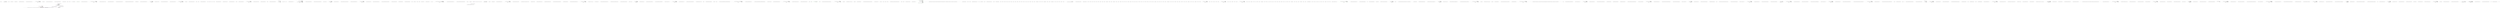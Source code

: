 digraph  {
m1_41 [cluster="lambda expression", file="InstanceChooser.cs", label="Entry lambda expression", span="45-47"];
m1_42 [cluster="lambda expression", file="InstanceChooser.cs", label="nameComparer.Equals(command, firstArg) ||\r\n                    nameComparer.Equals(string.Concat(''--'', command), firstArg)", span="46-47"];
m1_43 [cluster="lambda expression", file="InstanceChooser.cs", label="Exit lambda expression", span="45-47"];
m1_44 [cluster="System.StringComparer.Equals(string, string)", file="InstanceChooser.cs", label="Entry System.StringComparer.Equals(string, string)", span="0-0"];
m1_70 [cluster="CommandLine.NameInfo.NameInfo(string, string)", file="InstanceChooser.cs", label="Entry CommandLine.NameInfo.NameInfo(string, string)", span="20-20"];
m1_441 [cluster="CommandLine.Tests.Fakes.FakeOptionWithTwoRequired.FakeOptionWithTwoRequired()", file="InstanceChooser.cs", label="Entry CommandLine.Tests.Fakes.FakeOptionWithTwoRequired.FakeOptionWithTwoRequired()", span="4-4"];
m1_350 [cluster="CommandLine.Tests.Unit.Core.InstanceBuilderTests.Min_and_max_constraint_set_to_zero_throws_exception()", file="InstanceChooser.cs", label="Entry CommandLine.Tests.Unit.Core.InstanceBuilderTests.Min_and_max_constraint_set_to_zero_throws_exception()", span="814-814"];
m1_351 [cluster="CommandLine.Tests.Unit.Core.InstanceBuilderTests.Min_and_max_constraint_set_to_zero_throws_exception()", file="InstanceChooser.cs", label="Action test = () => InstanceBuilder.Build(\r\n                Maybe.Just<Func<FakeOptionsWithMinMaxZero>>(() => new FakeOptionsWithMinMaxZero()),\r\n                new string[] { },\r\n                StringComparer.Ordinal,\r\n                CultureInfo.InvariantCulture)", span="817-821"];
m1_352 [cluster="CommandLine.Tests.Unit.Core.InstanceBuilderTests.Min_and_max_constraint_set_to_zero_throws_exception()", file="InstanceChooser.cs", label="Assert.Throws<ApplicationException>(test)", span="824-824"];
m1_353 [cluster="CommandLine.Tests.Unit.Core.InstanceBuilderTests.Min_and_max_constraint_set_to_zero_throws_exception()", file="InstanceChooser.cs", label="Exit CommandLine.Tests.Unit.Core.InstanceBuilderTests.Min_and_max_constraint_set_to_zero_throws_exception()", span="814-814"];
m1_32 [cluster="CommandLine.Tests.Unit.Core.InstanceBuilderTests.Parse_int_sequence(string[], int[])", file="InstanceChooser.cs", label="Entry CommandLine.Tests.Unit.Core.InstanceBuilderTests.Parse_int_sequence(string[], int[])", span="89-89"];
m1_81 [cluster="lambda expression", file="InstanceChooser.cs", label="new FakeOptionsWithSequenceAndOnlyMinConstraintAsValue()", span="200-200"];
m1_82 [cluster="lambda expression", file="InstanceChooser.cs", label="Exit lambda expression", span="200-200"];
m1_173 [cluster="CommandLine.Core.InstanceBuilder.Build<T>(CSharpx.Maybe<System.Func<T>>, System.Func<System.Collections.Generic.IEnumerable<string>, System.Collections.Generic.IEnumerable<CommandLine.Core.OptionSpecification>, RailwaySharp.ErrorHandling.Result<System.Collections.Generic.IEnumerable<CommandLine.Core.Token>, CommandLine.Error>>, System.Collections.Generic.IEnumerable<string>, System.StringComparer, System.Globalization.CultureInfo)", file="InstanceChooser.cs", label="Entry CommandLine.Core.InstanceBuilder.Build<T>(CSharpx.Maybe<System.Func<T>>, System.Func<System.Collections.Generic.IEnumerable<string>, System.Collections.Generic.IEnumerable<CommandLine.Core.OptionSpecification>, RailwaySharp.ErrorHandling.Result<System.Collections.Generic.IEnumerable<CommandLine.Core.Token>, CommandLine.Error>>, System.Collections.Generic.IEnumerable<string>, System.StringComparer, System.Globalization.CultureInfo)", span="35-35"];
m1_30 [cluster="lambda expression", file="InstanceChooser.cs", label="Exit lambda expression", span="71-71"];
m1_331 [cluster="Unk.>", file="InstanceChooser.cs", label="Entry Unk.>", span=""];
m1_53 [cluster="lambda expression", file="InstanceChooser.cs", label="new FakeOptionsWithSequenceAndOnlyMinConstraint()", span="140-140"];
m1_63 [cluster="lambda expression", color=green, community=0, file="InstanceChooser.cs", label="0: nameComparer.Equals(v.Item1.Name, arguments.First())", span="77-77"];
m1_152 [cluster="CommandLine.Tests.Unit.Core.InstanceBuilderTests.Parse_long_sequence_with_separator(string[], long[])", file="InstanceChooser.cs", label="Entry CommandLine.Tests.Unit.Core.InstanceBuilderTests.Parse_long_sequence_with_separator(string[], long[])", span="383-383"];
m1_153 [cluster="CommandLine.Tests.Unit.Core.InstanceBuilderTests.Parse_long_sequence_with_separator(string[], long[])", file="InstanceChooser.cs", label="var result = InstanceBuilder.Build(\r\n                Maybe.Just<Func<FakeOptionsWithSequenceAndSeparator>>(() => new FakeOptionsWithSequenceAndSeparator()),\r\n                arguments,\r\n                StringComparer.Ordinal,\r\n                CultureInfo.InvariantCulture)", span="388-392"];
m1_154 [cluster="CommandLine.Tests.Unit.Core.InstanceBuilderTests.Parse_long_sequence_with_separator(string[], long[])", file="InstanceChooser.cs", label="expected.ShouldBeEquivalentTo(((Parsed<FakeOptionsWithSequenceAndSeparator>)result).Value.LongSequence)", span="395-395"];
m1_155 [cluster="CommandLine.Tests.Unit.Core.InstanceBuilderTests.Parse_long_sequence_with_separator(string[], long[])", file="InstanceChooser.cs", label="Exit CommandLine.Tests.Unit.Core.InstanceBuilderTests.Parse_long_sequence_with_separator(string[], long[])", span="383-383"];
m1_48 [cluster="CommandLine.Tests.Unit.Core.InstanceBuilderTests.Parse_string_sequence_with_only_min_constraint(string[], string[])", file="InstanceChooser.cs", label="Entry CommandLine.Tests.Unit.Core.InstanceBuilderTests.Parse_string_sequence_with_only_min_constraint(string[], string[])", span="134-134"];
m1_83 [cluster="CommandLine.Tests.Fakes.FakeOptionsWithSequenceAndOnlyMinConstraintAsValue.FakeOptionsWithSequenceAndOnlyMinConstraintAsValue()", file="InstanceChooser.cs", label="Entry CommandLine.Tests.Fakes.FakeOptionsWithSequenceAndOnlyMinConstraintAsValue.FakeOptionsWithSequenceAndOnlyMinConstraintAsValue()", span="6-6"];
m1_55 [cluster="lambda expression", file="InstanceChooser.cs", label="nameComparer.Equals(a.Item1.Name, arguments.First())", span="73-73"];
m1_259 [cluster="CommandLine.Tests.Unit.Core.InstanceBuilderTests.Omitting_names_assumes_identifier_as_long_name(string[], string)", file="InstanceChooser.cs", label="Entry CommandLine.Tests.Unit.Core.InstanceBuilderTests.Omitting_names_assumes_identifier_as_long_name(string[], string)", span="615-615"];
m1_260 [cluster="CommandLine.Tests.Unit.Core.InstanceBuilderTests.Omitting_names_assumes_identifier_as_long_name(string[], string)", file="InstanceChooser.cs", label="var result = InstanceBuilder.Build(\r\n                Maybe.Just<Func<FakeOptions>>(() => new FakeOptions()),\r\n                arguments,\r\n                StringComparer.Ordinal,\r\n                CultureInfo.InvariantCulture)", span="620-624"];
m1_261 [cluster="CommandLine.Tests.Unit.Core.InstanceBuilderTests.Omitting_names_assumes_identifier_as_long_name(string[], string)", file="InstanceChooser.cs", label="Assert.True(expected.Equals(((Parsed<FakeOptions>)result).Value.StringValue))", span="627-627"];
m1_262 [cluster="CommandLine.Tests.Unit.Core.InstanceBuilderTests.Omitting_names_assumes_identifier_as_long_name(string[], string)", file="InstanceChooser.cs", label="Exit CommandLine.Tests.Unit.Core.InstanceBuilderTests.Omitting_names_assumes_identifier_as_long_name(string[], string)", span="615-615"];
m1_327 [cluster="CommandLine.Tests.Unit.Core.InstanceBuilderTests.Min_constraint_set_to_zero_throws_exception()", file="InstanceChooser.cs", label="Entry CommandLine.Tests.Unit.Core.InstanceBuilderTests.Min_constraint_set_to_zero_throws_exception()", span="786-786"];
m1_328 [cluster="CommandLine.Tests.Unit.Core.InstanceBuilderTests.Min_constraint_set_to_zero_throws_exception()", file="InstanceChooser.cs", label="Action test = () => InstanceBuilder.Build(\r\n                Maybe.Just<Func<FakeOptionsWithMinZero>>(() => new FakeOptionsWithMinZero()),\r\n                new string[] {},\r\n                StringComparer.Ordinal,\r\n                CultureInfo.InvariantCulture)", span="789-793"];
m1_329 [cluster="CommandLine.Tests.Unit.Core.InstanceBuilderTests.Min_constraint_set_to_zero_throws_exception()", file="InstanceChooser.cs", label="Assert.Throws<ApplicationException>(test)", span="796-796"];
m1_330 [cluster="CommandLine.Tests.Unit.Core.InstanceBuilderTests.Min_constraint_set_to_zero_throws_exception()", file="InstanceChooser.cs", label="Exit CommandLine.Tests.Unit.Core.InstanceBuilderTests.Min_constraint_set_to_zero_throws_exception()", span="786-786"];
m1_3 [cluster="CommandLine.Tests.Unit.Core.InstanceBuilderTests.Explicit_help_request_generates_help_requested_error()", file="InstanceChooser.cs", label="var result = InstanceBuilder.Build(\r\n                Maybe.Just<Func<FakeOptions>>(() => fakeOptions),\r\n                new[] { ''--help'' },\r\n                StringComparer.Ordinal,\r\n                CultureInfo.InvariantCulture)", span="26-30"];
m1_28 [cluster="lambda expression", file="InstanceChooser.cs", label="Entry lambda expression", span="71-71"];
m1_25 [cluster="CommandLine.Tests.Unit.Core.InstanceBuilderTests.Parse_double_value(string[], double)", color=red, community=0, file="InstanceChooser.cs", label="0: var result = InstanceBuilder.Build(\r\n                Maybe.Just<Func<FakeOptionsWithDouble>>(() => new FakeOptionsWithDouble()),\r\n                arguments,\r\n                StringComparer.Ordinal,\r\n                CultureInfo.InvariantCulture)", span="70-74"];
m1_21 [cluster="lambda expression", file="InstanceChooser.cs", label="Entry lambda expression", span="48-48"];
m1_19 [cluster="CommandLine.Tests.Unit.Core.InstanceBuilderTests.Parse_negative_long_value(string[], long)", file="InstanceChooser.cs", label="Exit CommandLine.Tests.Unit.Core.InstanceBuilderTests.Parse_negative_long_value(string[], long)", span="42-42"];
m1_20 [cluster="Unk.Equal", file="InstanceChooser.cs", label="Entry Unk.Equal", span=""];
m1_22 [cluster="lambda expression", file="InstanceChooser.cs", label="new FakeOptions()", span="48-48"];
m1_23 [cluster="lambda expression", file="InstanceChooser.cs", label="Exit lambda expression", span="48-48"];
m1_27 [cluster="CommandLine.Tests.Unit.Core.InstanceBuilderTests.Parse_double_value(string[], double)", file="InstanceChooser.cs", label="Exit CommandLine.Tests.Unit.Core.InstanceBuilderTests.Parse_double_value(string[], double)", span="65-65"];
m1_26 [cluster="CommandLine.Tests.Unit.Core.InstanceBuilderTests.Parse_double_value(string[], double)", file="InstanceChooser.cs", label="Assert.Equal(expected, ((Parsed<FakeOptionsWithDouble>)result).Value.DoubleValue)", span="77-77"];
m1_24 [cluster="CommandLine.Tests.Unit.Core.InstanceBuilderTests.Parse_double_value(string[], double)", file="InstanceChooser.cs", label="Entry CommandLine.Tests.Unit.Core.InstanceBuilderTests.Parse_double_value(string[], double)", span="65-65"];
m1_29 [cluster="lambda expression", file="InstanceChooser.cs", label="new FakeOptionsWithDouble()", span="71-71"];
m1_300 [cluster="CommandLine.Tests.Unit.Core.InstanceBuilderTests.Parse_nullable_long(string[], long?)", file="InstanceChooser.cs", label="Entry CommandLine.Tests.Unit.Core.InstanceBuilderTests.Parse_nullable_long(string[], long?)", span="719-719"];
m1_301 [cluster="CommandLine.Tests.Unit.Core.InstanceBuilderTests.Parse_nullable_long(string[], long?)", file="InstanceChooser.cs", label="var result = InstanceBuilder.Build(\r\n                Maybe.Just<Func<FakeOptionsWithNullables>>(() => new FakeOptionsWithNullables()),\r\n                arguments,\r\n                StringComparer.Ordinal,\r\n                CultureInfo.InvariantCulture)", span="724-728"];
m1_302 [cluster="CommandLine.Tests.Unit.Core.InstanceBuilderTests.Parse_nullable_long(string[], long?)", file="InstanceChooser.cs", label="expected.ShouldBeEquivalentTo(((Parsed<FakeOptionsWithNullables>)result).Value.NullableLong)", span="731-731"];
m1_303 [cluster="CommandLine.Tests.Unit.Core.InstanceBuilderTests.Parse_nullable_long(string[], long?)", file="InstanceChooser.cs", label="Exit CommandLine.Tests.Unit.Core.InstanceBuilderTests.Parse_nullable_long(string[], long?)", span="719-719"];
m1_79 [cluster="lambda expression", file="InstanceChooser.cs", label="Exit lambda expression", span="95-95"];
m1_167 [cluster="CommandLine.Tests.Unit.Core.InstanceBuilderTests.Double_dash_force_subsequent_arguments_as_values()", file="InstanceChooser.cs", label="Entry CommandLine.Tests.Unit.Core.InstanceBuilderTests.Double_dash_force_subsequent_arguments_as_values()", span="426-426"];
m1_168 [cluster="CommandLine.Tests.Unit.Core.InstanceBuilderTests.Double_dash_force_subsequent_arguments_as_values()", file="InstanceChooser.cs", label="var expectedResult = new FakeOptionsWithValues\r\n                {\r\n                    StringValue = ''str1'',\r\n                    LongValue = 10L,\r\n                    StringSequence = new[] { ''-a'', ''--bee'', ''-c'' },\r\n                    IntValue = 20\r\n                }", span="429-435"];
m1_169 [cluster="CommandLine.Tests.Unit.Core.InstanceBuilderTests.Double_dash_force_subsequent_arguments_as_values()", file="InstanceChooser.cs", label="var arguments = new[] { ''--stringvalue'', ''str1'', ''--'', ''10'', ''-a'', ''--bee'', ''-c'', ''20'' }", span="436-436"];
m1_171 [cluster="CommandLine.Tests.Unit.Core.InstanceBuilderTests.Double_dash_force_subsequent_arguments_as_values()", file="InstanceChooser.cs", label="expectedResult.ShouldBeEquivalentTo(((Parsed<FakeOptionsWithValues>)result).Value)", span="449-449"];
m1_170 [cluster="CommandLine.Tests.Unit.Core.InstanceBuilderTests.Double_dash_force_subsequent_arguments_as_values()", file="InstanceChooser.cs", label="var result = InstanceBuilder.Build(\r\n                Maybe.Just<Func<FakeOptionsWithValues>>(() => new FakeOptionsWithValues()),\r\n                (a, optionSpecs) =>\r\n                    Tokenizer.PreprocessDashDash(a,\r\n                        args => Tokenizer.Tokenize(args, name => NameLookup.Contains(name, optionSpecs, StringComparer.Ordinal))),\r\n                arguments,\r\n                StringComparer.Ordinal,\r\n                CultureInfo.InvariantCulture)", span="439-446"];
m1_172 [cluster="CommandLine.Tests.Unit.Core.InstanceBuilderTests.Double_dash_force_subsequent_arguments_as_values()", file="InstanceChooser.cs", label="Exit CommandLine.Tests.Unit.Core.InstanceBuilderTests.Double_dash_force_subsequent_arguments_as_values()", span="426-426"];
m1_251 [cluster="CommandLine.Tests.Unit.Core.InstanceBuilderTests.Parse_unknown_short_option_in_option_group_gererates_UnknownOptionError()", file="InstanceChooser.cs", label="Entry CommandLine.Tests.Unit.Core.InstanceBuilderTests.Parse_unknown_short_option_in_option_group_gererates_UnknownOptionError()", span="594-594"];
m1_252 [cluster="CommandLine.Tests.Unit.Core.InstanceBuilderTests.Parse_unknown_short_option_in_option_group_gererates_UnknownOptionError()", file="InstanceChooser.cs", label="var expectedResult = new[] { new UnknownOptionError(''z'') }", span="597-597"];
m1_253 [cluster="CommandLine.Tests.Unit.Core.InstanceBuilderTests.Parse_unknown_short_option_in_option_group_gererates_UnknownOptionError()", file="InstanceChooser.cs", label="var result = InstanceBuilder.Build(\r\n                Maybe.Just<Func<FakeOptions>>(() => new FakeOptions()),\r\n                new[] { ''-zx'' },\r\n                StringComparer.Ordinal,\r\n                CultureInfo.InvariantCulture)", span="600-604"];
m1_254 [cluster="CommandLine.Tests.Unit.Core.InstanceBuilderTests.Parse_unknown_short_option_in_option_group_gererates_UnknownOptionError()", file="InstanceChooser.cs", label="Assert.True(expectedResult.SequenceEqual(((NotParsed<FakeOptions>)result).Errors))", span="607-607"];
m1_255 [cluster="CommandLine.Tests.Unit.Core.InstanceBuilderTests.Parse_unknown_short_option_in_option_group_gererates_UnknownOptionError()", file="InstanceChooser.cs", label="Exit CommandLine.Tests.Unit.Core.InstanceBuilderTests.Parse_unknown_short_option_in_option_group_gererates_UnknownOptionError()", span="594-594"];
m1_387 [cluster="CommandLine.Tests.Unit.Core.InstanceBuilderTests.Can_define_options_on_interface_properties(string[], string)", file="InstanceChooser.cs", label="Entry CommandLine.Tests.Unit.Core.InstanceBuilderTests.Can_define_options_on_interface_properties(string[], string)", span="871-871"];
m1_388 [cluster="CommandLine.Tests.Unit.Core.InstanceBuilderTests.Can_define_options_on_interface_properties(string[], string)", file="InstanceChooser.cs", label="var result = InstanceBuilder.Build(\r\n                Maybe.Just<Func<FakeInterfaceOptions>>(() => new FakeInterfaceOptions()),\r\n                arguments,\r\n                StringComparer.Ordinal,\r\n                CultureInfo.InvariantCulture)", span="874-878"];
m1_389 [cluster="CommandLine.Tests.Unit.Core.InstanceBuilderTests.Can_define_options_on_interface_properties(string[], string)", file="InstanceChooser.cs", label="expected.ShouldBeEquivalentTo(((Parsed<FakeInterfaceOptions>)result).Value.InputFile)", span="881-881"];
m1_390 [cluster="CommandLine.Tests.Unit.Core.InstanceBuilderTests.Can_define_options_on_interface_properties(string[], string)", file="InstanceChooser.cs", label="Exit CommandLine.Tests.Unit.Core.InstanceBuilderTests.Can_define_options_on_interface_properties(string[], string)", span="871-871"];
m1_38 [cluster="lambda expression", file="InstanceChooser.cs", label="new FakeOptionsWithSequence()", span="95-95"];
m1_68 [cluster="CommandLine.Tests.Unit.Core.InstanceBuilderTests.Breaking_min_constraint_in_string_sequence_gererates_MissingValueOptionError()", file="InstanceChooser.cs", label="Exit CommandLine.Tests.Unit.Core.InstanceBuilderTests.Breaking_min_constraint_in_string_sequence_gererates_MissingValueOptionError()", span="174-174"];
m1_69 [cluster="CommandLine.MissingValueOptionError.MissingValueOptionError(CommandLine.NameInfo)", file="InstanceChooser.cs", label="Entry CommandLine.MissingValueOptionError.MissingValueOptionError(CommandLine.NameInfo)", span="269-269"];
m1_109 [cluster="CommandLine.Tests.Fakes.FakeOptionsWithEnum.FakeOptionsWithEnum()", file="InstanceChooser.cs", label="Entry CommandLine.Tests.Fakes.FakeOptionsWithEnum.FakeOptionsWithEnum()", span="11-11"];
m1_204 [cluster="CommandLine.Tests.Fakes.FakeOptionWithRequiredAndSet.FakeOptionWithRequiredAndSet()", file="InstanceChooser.cs", label="Entry CommandLine.Tests.Fakes.FakeOptionWithRequiredAndSet.FakeOptionWithRequiredAndSet()", span="4-4"];
m1_74 [cluster="lambda expression", file="InstanceChooser.cs", label="Entry lambda expression", span="92-92"];
m1_75 [cluster="lambda expression", file="InstanceChooser.cs", label="nameComparer.Equals(v.Item1.Name, verb)", span="92-92"];
m1_76 [cluster="lambda expression", file="InstanceChooser.cs", label="Exit lambda expression", span="92-92"];
m1_77 [cluster="lambda expression", file="InstanceChooser.cs", label="Entry lambda expression", span="95-95"];
m1_78 [cluster="lambda expression", file="InstanceChooser.cs", label="new HelpVerbRequestedError(v.Item1.Name, v.Item2, true)", span="95-95"];
m1_239 [cluster="CommandLine.UnknownOptionError.UnknownOptionError(string)", file="InstanceChooser.cs", label="Entry CommandLine.UnknownOptionError.UnknownOptionError(string)", span="280-280"];
m1_92 [cluster="CommandLine.Tests.Unit.Core.InstanceBuilderTests.Breaking_max_constraint_in_string_sequence_as_value_gererates_SequenceOutOfRangeError()", file="InstanceChooser.cs", label=string, span=""];
m1_93 [cluster="CommandLine.Tests.Unit.Core.InstanceBuilderTests.Breaking_max_constraint_in_string_sequence_as_value_gererates_SequenceOutOfRangeError()", file="InstanceChooser.cs", label="System.StringComparer", span=""];
m1_94 [cluster="CommandLine.Tests.Unit.Core.InstanceBuilderTests.Breaking_max_constraint_in_string_sequence_as_value_gererates_SequenceOutOfRangeError()", file="InstanceChooser.cs", label="var result = InstanceBuilder.Build(\r\n                Maybe.Just<Func<FakeOptionsWithSequenceAndOnlyMaxConstraintAsValue>>(() => new FakeOptionsWithSequenceAndOnlyMaxConstraintAsValue()),\r\n                new[] { ''one'', ''two'', ''three'', ''this-is-too-much'' },\r\n                StringComparer.Ordinal,\r\n                CultureInfo.InvariantCulture)", span="237-241"];
m1_95 [cluster="CommandLine.Tests.Unit.Core.InstanceBuilderTests.Breaking_max_constraint_in_string_sequence_as_value_gererates_SequenceOutOfRangeError()", file="InstanceChooser.cs", label="Assert.True(expectedResult.SequenceEqual(((NotParsed<FakeOptionsWithSequenceAndOnlyMaxConstraintAsValue>)result).Errors))", span="244-244"];
m1_96 [cluster="CommandLine.Tests.Unit.Core.InstanceBuilderTests.Breaking_max_constraint_in_string_sequence_as_value_gererates_SequenceOutOfRangeError()", file="InstanceChooser.cs", label="Exit CommandLine.Tests.Unit.Core.InstanceBuilderTests.Breaking_max_constraint_in_string_sequence_as_value_gererates_SequenceOutOfRangeError()", span="231-231"];
m1_9 [cluster="CSharpx.Maybe.Just<T>(T)", file="InstanceChooser.cs", label="Entry CSharpx.Maybe.Just<T>(T)", span="124-124"];
m1_184 [cluster="CommandLine.Core.Tokenizer.Tokenize(System.Collections.Generic.IEnumerable<string>, System.Func<string, bool>)", file="InstanceChooser.cs", label="Entry CommandLine.Core.Tokenizer.Tokenize(System.Collections.Generic.IEnumerable<string>, System.Func<string, bool>)", span="13-13"];
m1_0 [cluster="CommandLine.Tests.Unit.Core.InstanceBuilderTests.Explicit_help_request_generates_help_requested_error()", file="InstanceChooser.cs", label="Entry CommandLine.Tests.Unit.Core.InstanceBuilderTests.Explicit_help_request_generates_help_requested_error()", span="18-18"];
m1_1 [cluster="CommandLine.Tests.Unit.Core.InstanceBuilderTests.Explicit_help_request_generates_help_requested_error()", file="InstanceChooser.cs", label="var fakeOptions = new FakeOptions()", span="21-21"];
m1_2 [cluster="CommandLine.Tests.Unit.Core.InstanceBuilderTests.Explicit_help_request_generates_help_requested_error()", file="InstanceChooser.cs", label="var expectedResult = new NotParsed<FakeOptions>(\r\n                typeof(FakeOptions), new Error[] { new HelpRequestedError() })", span="22-23"];
m1_449 [cluster="CSharpx.Maybe.Nothing<T>()", file="InstanceChooser.cs", label="Entry CSharpx.Maybe.Nothing<T>()", span="116-116"];
m1_61 [cluster="lambda expression", file="InstanceChooser.cs", label="new FakeOptionsWithSequenceAndOnlyMaxConstraint()", span="162-162"];
m1_307 [cluster="CommandLine.Tests.Unit.Core.InstanceBuilderTests.Parse_fsharp_option_string(string[], string, bool)", file="InstanceChooser.cs", label="Entry CommandLine.Tests.Unit.Core.InstanceBuilderTests.Parse_fsharp_option_string(string[], string, bool)", span="739-739"];
m1_308 [cluster="CommandLine.Tests.Unit.Core.InstanceBuilderTests.Parse_fsharp_option_string(string[], string, bool)", file="InstanceChooser.cs", label="var result = InstanceBuilder.Build(\r\n                Maybe.Just<Func<FakeOptionsWithFSharpOption>>(() => new FakeOptionsWithFSharpOption()),\r\n                arguments,\r\n                StringComparer.Ordinal,\r\n                CultureInfo.InvariantCulture)", span="744-748"];
m1_310 [cluster="CommandLine.Tests.Unit.Core.InstanceBuilderTests.Parse_fsharp_option_string(string[], string, bool)", file="InstanceChooser.cs", label="expectedValue.ShouldBeEquivalentTo(((Parsed<FakeOptionsWithFSharpOption>)result).Value.FileName.Value)", span="753-753"];
m1_311 [cluster="CommandLine.Tests.Unit.Core.InstanceBuilderTests.Parse_fsharp_option_string(string[], string, bool)", file="InstanceChooser.cs", label="expectedSome.ShouldBeEquivalentTo(FSharpOption<string>.get_IsSome(((Parsed<FakeOptionsWithFSharpOption>)result).Value.FileName))", span="755-755"];
m1_309 [cluster="CommandLine.Tests.Unit.Core.InstanceBuilderTests.Parse_fsharp_option_string(string[], string, bool)", file="InstanceChooser.cs", label="((Parsed<FakeOptionsWithFSharpOption>)result).Value.FileName != null", span="751-751"];
m1_312 [cluster="CommandLine.Tests.Unit.Core.InstanceBuilderTests.Parse_fsharp_option_string(string[], string, bool)", file="InstanceChooser.cs", label="Exit CommandLine.Tests.Unit.Core.InstanceBuilderTests.Parse_fsharp_option_string(string[], string, bool)", span="739-739"];
m1_291 [cluster="CommandLine.Tests.Fakes.FakeOptionsWithSequenceMinMaxEqual.FakeOptionsWithSequenceMinMaxEqual()", file="InstanceChooser.cs", label="Entry CommandLine.Tests.Fakes.FakeOptionsWithSequenceMinMaxEqual.FakeOptionsWithSequenceMinMaxEqual()", span="9-9"];
m1_84 [cluster="CommandLine.Tests.Unit.Core.InstanceBuilderTests.Breaking_max_constraint_in_string_sequence_gererates_SequenceOutOfRangeError()", file="InstanceChooser.cs", label="Entry CommandLine.Tests.Unit.Core.InstanceBuilderTests.Breaking_max_constraint_in_string_sequence_gererates_SequenceOutOfRangeError()", span="212-212"];
m1_299 [cluster="CommandLine.Tests.Fakes.FakeOptionsWithNullables.FakeOptionsWithNullables()", file="InstanceChooser.cs", label="Entry CommandLine.Tests.Fakes.FakeOptionsWithNullables.FakeOptionsWithNullables()", span="4-4"];
m1_432 [cluster="CommandLine.Tests.Unit.Core.InstanceBuilderTests.Breaking_required_constraint_generate_MissingRequiredOptionError(string[], int)", file="InstanceChooser.cs", label="Entry CommandLine.Tests.Unit.Core.InstanceBuilderTests.Breaking_required_constraint_generate_MissingRequiredOptionError(string[], int)", span="976-976"];
m1_433 [cluster="CommandLine.Tests.Unit.Core.InstanceBuilderTests.Breaking_required_constraint_generate_MissingRequiredOptionError(string[], int)", file="InstanceChooser.cs", label="var result = InstanceBuilder.Build(\r\n                Maybe.Just<Func<FakeOptionWithTwoRequired>>(() => new FakeOptionWithTwoRequired()),\r\n                arguments,\r\n                StringComparer.Ordinal,\r\n                CultureInfo.InvariantCulture)", span="979-983"];
m1_435 [cluster="CommandLine.Tests.Unit.Core.InstanceBuilderTests.Breaking_required_constraint_generate_MissingRequiredOptionError(string[], int)", file="InstanceChooser.cs", label="errors.OfType<MissingRequiredOptionError>().Should().HaveCount(x => x == expected)", span="987-987"];
m1_434 [cluster="CommandLine.Tests.Unit.Core.InstanceBuilderTests.Breaking_required_constraint_generate_MissingRequiredOptionError(string[], int)", file="InstanceChooser.cs", label="var errors = ((NotParsed<FakeOptionWithTwoRequired>)result).Errors", span="986-986"];
m1_436 [cluster="CommandLine.Tests.Unit.Core.InstanceBuilderTests.Breaking_required_constraint_generate_MissingRequiredOptionError(string[], int)", file="InstanceChooser.cs", label="Exit CommandLine.Tests.Unit.Core.InstanceBuilderTests.Breaking_required_constraint_generate_MissingRequiredOptionError(string[], int)", span="976-976"];
m1_6 [cluster="lambda expression", file="InstanceChooser.cs", label="var explodedTokens = Tokenizer.ExplodeOptionList(tokens, name => NameLookup.HavingSeparator(name, optionSpecs, nameComparer))", span="22-22"];
m1_243 [cluster="CommandLine.Tests.Unit.Core.InstanceBuilderTests.Parse_unknown_short_option_gererates_UnknownOptionError()", file="InstanceChooser.cs", label="Entry CommandLine.Tests.Unit.Core.InstanceBuilderTests.Parse_unknown_short_option_gererates_UnknownOptionError()", span="575-575"];
m1_244 [cluster="CommandLine.Tests.Unit.Core.InstanceBuilderTests.Parse_unknown_short_option_gererates_UnknownOptionError()", file="InstanceChooser.cs", label="var expectedResult = new[] { new UnknownOptionError(''z'') }", span="578-578"];
m1_245 [cluster="CommandLine.Tests.Unit.Core.InstanceBuilderTests.Parse_unknown_short_option_gererates_UnknownOptionError()", file="InstanceChooser.cs", label="var result = InstanceBuilder.Build(\r\n                Maybe.Just<Func<FakeOptions>>(() => new FakeOptions()),\r\n                new[] { ''-z'', ''-x'' },\r\n                StringComparer.Ordinal,\r\n                CultureInfo.InvariantCulture)", span="581-585"];
m1_246 [cluster="CommandLine.Tests.Unit.Core.InstanceBuilderTests.Parse_unknown_short_option_gererates_UnknownOptionError()", file="InstanceChooser.cs", label="Assert.True(expectedResult.SequenceEqual(((NotParsed<FakeOptions>)result).Errors))", span="588-588"];
m1_247 [cluster="CommandLine.Tests.Unit.Core.InstanceBuilderTests.Parse_unknown_short_option_gererates_UnknownOptionError()", file="InstanceChooser.cs", label="Exit CommandLine.Tests.Unit.Core.InstanceBuilderTests.Parse_unknown_short_option_gererates_UnknownOptionError()", span="575-575"];
m1_110 [cluster="CommandLine.Tests.Unit.Core.InstanceBuilderTests.Parse_enum_value_with_wrong_index_generates_BadFormatConversionError()", file="InstanceChooser.cs", label="Entry CommandLine.Tests.Unit.Core.InstanceBuilderTests.Parse_enum_value_with_wrong_index_generates_BadFormatConversionError()", span="274-274"];
m1_111 [cluster="CommandLine.Tests.Unit.Core.InstanceBuilderTests.Parse_enum_value_with_wrong_index_generates_BadFormatConversionError()", file="InstanceChooser.cs", label="var expectedResult = new[] { new BadFormatConversionError(new NameInfo('''', ''colors'')) }", span="277-277"];
m1_112 [cluster="CommandLine.Tests.Unit.Core.InstanceBuilderTests.Parse_enum_value_with_wrong_index_generates_BadFormatConversionError()", file="InstanceChooser.cs", label="var result = InstanceBuilder.Build(\r\n                Maybe.Just<Func<FakeOptionsWithEnum>>(() => new FakeOptionsWithEnum()),\r\n                new[] { ''--colors'', ''3'' },\r\n                StringComparer.Ordinal,\r\n                CultureInfo.InvariantCulture)", span="280-284"];
m1_113 [cluster="CommandLine.Tests.Unit.Core.InstanceBuilderTests.Parse_enum_value_with_wrong_index_generates_BadFormatConversionError()", file="InstanceChooser.cs", label="Assert.True(expectedResult.SequenceEqual(((NotParsed<FakeOptionsWithEnum>)result).Errors))", span="287-287"];
m1_114 [cluster="CommandLine.Tests.Unit.Core.InstanceBuilderTests.Parse_enum_value_with_wrong_index_generates_BadFormatConversionError()", file="InstanceChooser.cs", label="Exit CommandLine.Tests.Unit.Core.InstanceBuilderTests.Parse_enum_value_with_wrong_index_generates_BadFormatConversionError()", span="274-274"];
m1_34 [cluster="CommandLine.Tests.Unit.Core.InstanceBuilderTests.Parse_int_sequence(string[], int[])", file="InstanceChooser.cs", label="Assert.True(expected.SequenceEqual(((Parsed<FakeOptionsWithSequence>)result).Value.IntSequence))", span="101-101"];
m1_8 [cluster="lambda expression", file="InstanceChooser.cs", label="Exit lambda expression", span="19-24"];
m1_373 [cluster="CommandLine.Tests.Fakes.FakeOptionsWithNamedAndEmptySets.FakeOptionsWithNamedAndEmptySets()", file="InstanceChooser.cs", label="Entry CommandLine.Tests.Fakes.FakeOptionsWithNamedAndEmptySets.FakeOptionsWithNamedAndEmptySets()", span="4-4"];
m1_105 [cluster="Unk.ShouldBeEquivalentTo", file="InstanceChooser.cs", label="Entry Unk.ShouldBeEquivalentTo", span=""];
m1_80 [cluster="lambda expression", file="InstanceChooser.cs", label="Entry lambda expression", span="200-200"];
m1_416 [cluster="CommandLine.Tests.Unit.Core.InstanceBuilderTests.Parse_string_scalar_and_sequence_adjacent(string[], CommandLine.Tests.Fakes.FakeOptionsWithScalarValueAndSequenceStringAdjacent)", file="InstanceChooser.cs", label="Entry CommandLine.Tests.Unit.Core.InstanceBuilderTests.Parse_string_scalar_and_sequence_adjacent(string[], CommandLine.Tests.Fakes.FakeOptionsWithScalarValueAndSequenceStringAdjacent)", span="933-933"];
m1_417 [cluster="CommandLine.Tests.Unit.Core.InstanceBuilderTests.Parse_string_scalar_and_sequence_adjacent(string[], CommandLine.Tests.Fakes.FakeOptionsWithScalarValueAndSequenceStringAdjacent)", file="InstanceChooser.cs", label="var result = InstanceBuilder.Build(\r\n                Maybe.Just<Func<FakeOptionsWithScalarValueAndSequenceStringAdjacent>>(() => new FakeOptionsWithScalarValueAndSequenceStringAdjacent()),\r\n                arguments,\r\n                StringComparer.Ordinal,\r\n                CultureInfo.InvariantCulture)", span="938-942"];
m1_418 [cluster="CommandLine.Tests.Unit.Core.InstanceBuilderTests.Parse_string_scalar_and_sequence_adjacent(string[], CommandLine.Tests.Fakes.FakeOptionsWithScalarValueAndSequenceStringAdjacent)", file="InstanceChooser.cs", label="expected.ShouldBeEquivalentTo(((Parsed<FakeOptionsWithScalarValueAndSequenceStringAdjacent>)result).Value)", span="945-945"];
m1_419 [cluster="CommandLine.Tests.Unit.Core.InstanceBuilderTests.Parse_string_scalar_and_sequence_adjacent(string[], CommandLine.Tests.Fakes.FakeOptionsWithScalarValueAndSequenceStringAdjacent)", file="InstanceChooser.cs", label="Exit CommandLine.Tests.Unit.Core.InstanceBuilderTests.Parse_string_scalar_and_sequence_adjacent(string[], CommandLine.Tests.Fakes.FakeOptionsWithScalarValueAndSequenceStringAdjacent)", span="933-933"];
m1_18 [cluster="CommandLine.Tests.Unit.Core.InstanceBuilderTests.Parse_negative_long_value(string[], long)", file="InstanceChooser.cs", label="Assert.Equal(expected, ((Parsed<FakeOptions>)result).Value.LongValue)", span="54-54"];
m1_144 [cluster="CommandLine.Tests.Unit.Core.InstanceBuilderTests.Parse_sequence_value_without_range_constraints(string[], long[])", file="InstanceChooser.cs", label="Entry CommandLine.Tests.Unit.Core.InstanceBuilderTests.Parse_sequence_value_without_range_constraints(string[], long[])", span="361-361"];
m1_145 [cluster="CommandLine.Tests.Unit.Core.InstanceBuilderTests.Parse_sequence_value_without_range_constraints(string[], long[])", file="InstanceChooser.cs", label="var result = InstanceBuilder.Build(\r\n                Maybe.Just<Func<FakeOptionsWithSequenceWithoutRange>>(() => new FakeOptionsWithSequenceWithoutRange()),\r\n                arguments,\r\n                StringComparer.Ordinal,\r\n                CultureInfo.InvariantCulture)", span="366-370"];
m1_146 [cluster="CommandLine.Tests.Unit.Core.InstanceBuilderTests.Parse_sequence_value_without_range_constraints(string[], long[])", file="InstanceChooser.cs", label="expected.ShouldBeEquivalentTo(((Parsed<FakeOptionsWithSequenceWithoutRange>)result).Value.LongSequence)", span="373-373"];
m1_147 [cluster="CommandLine.Tests.Unit.Core.InstanceBuilderTests.Parse_sequence_value_without_range_constraints(string[], long[])", file="InstanceChooser.cs", label="Exit CommandLine.Tests.Unit.Core.InstanceBuilderTests.Parse_sequence_value_without_range_constraints(string[], long[])", span="361-361"];
m1_56 [cluster="lambda expression", file="InstanceChooser.cs", label="Exit lambda expression", span="73-73"];
m1_57 [cluster="lambda expression", file="InstanceChooser.cs", label="Entry lambda expression", span="76-78"];
m1_58 [cluster="lambda expression", color=green, community=0, file="InstanceChooser.cs", label="0: verbs.Single(v => nameComparer.Equals(v.Item1.Name, arguments.First()))\r\n                                .Item2.AutoDefault()", span="77-78"];
m1_59 [cluster="lambda expression", file="InstanceChooser.cs", label="Exit lambda expression", span="76-78"];
m1_361 [cluster="CommandLine.Tests.Unit.Core.InstanceBuilderTests.Empty_set_options_allowed_with_mutually_exclusive_sets(string[], CommandLine.ParserResultType, int)", file="InstanceChooser.cs", label="Entry CommandLine.Tests.Unit.Core.InstanceBuilderTests.Empty_set_options_allowed_with_mutually_exclusive_sets(string[], CommandLine.ParserResultType, int)", span="833-833"];
m1_362 [cluster="CommandLine.Tests.Unit.Core.InstanceBuilderTests.Empty_set_options_allowed_with_mutually_exclusive_sets(string[], CommandLine.ParserResultType, int)", file="InstanceChooser.cs", label="var result = InstanceBuilder.Build(\r\n                Maybe.Just<Func<FakeOptionsWithNamedAndEmptySets>>(() => new FakeOptionsWithNamedAndEmptySets()),\r\n                arguments,\r\n                StringComparer.Ordinal,\r\n                CultureInfo.InvariantCulture)", span="836-840"];
m1_363 [cluster="CommandLine.Tests.Unit.Core.InstanceBuilderTests.Empty_set_options_allowed_with_mutually_exclusive_sets(string[], CommandLine.ParserResultType, int)", file="InstanceChooser.cs", label="type == ParserResultType.NotParsed", span="843-843"];
m1_364 [cluster="CommandLine.Tests.Unit.Core.InstanceBuilderTests.Empty_set_options_allowed_with_mutually_exclusive_sets(string[], CommandLine.ParserResultType, int)", file="InstanceChooser.cs", label="((NotParsed<FakeOptionsWithNamedAndEmptySets>)result).Errors.Should().HaveCount(x => x == expected)", span="845-845"];
m1_365 [cluster="CommandLine.Tests.Unit.Core.InstanceBuilderTests.Empty_set_options_allowed_with_mutually_exclusive_sets(string[], CommandLine.ParserResultType, int)", file="InstanceChooser.cs", label="type == ParserResultType.Parsed", span="847-847"];
m1_366 [cluster="CommandLine.Tests.Unit.Core.InstanceBuilderTests.Empty_set_options_allowed_with_mutually_exclusive_sets(string[], CommandLine.ParserResultType, int)", file="InstanceChooser.cs", label="result.Should().BeOfType<Parsed<FakeOptionsWithNamedAndEmptySets>>()", span="849-849"];
m1_367 [cluster="CommandLine.Tests.Unit.Core.InstanceBuilderTests.Empty_set_options_allowed_with_mutually_exclusive_sets(string[], CommandLine.ParserResultType, int)", file="InstanceChooser.cs", label="Exit CommandLine.Tests.Unit.Core.InstanceBuilderTests.Empty_set_options_allowed_with_mutually_exclusive_sets(string[], CommandLine.ParserResultType, int)", span="833-833"];
m1_33 [cluster="System.Collections.Generic.IEnumerable<TSource>.First<TSource>()", file="InstanceChooser.cs", label="Entry System.Collections.Generic.IEnumerable<TSource>.First<TSource>()", span="0-0"];
m1_35 [cluster="System.Func<T, TResult>.Invoke(T)", file="InstanceChooser.cs", label="Entry System.Func<T, TResult>.Invoke(T)", span="0-0"];
m1_60 [cluster="lambda expression", file="InstanceChooser.cs", label="Entry lambda expression", span="162-162"];
m1_71 [cluster="lambda expression", file="InstanceChooser.cs", label="Entry lambda expression", span="181-181"];
m1_45 [cluster="lambda expression", file="InstanceChooser.cs", label="Entry lambda expression", span="117-117"];
m1_14 [cluster="CommandLine.Core.NameLookup.Contains(string, System.Collections.Generic.IEnumerable<CommandLine.Core.OptionSpecification>, System.StringComparer)", file="InstanceChooser.cs", label="Entry CommandLine.Core.NameLookup.Contains(string, System.Collections.Generic.IEnumerable<CommandLine.Core.OptionSpecification>, System.StringComparer)", span="11-11"];
m1_13 [cluster="lambda expression", file="InstanceChooser.cs", label="Exit lambda expression", span="21-21"];
m1_15 [cluster="lambda expression", file="InstanceChooser.cs", label="Entry lambda expression", span="22-22"];
m1_37 [cluster="System.Collections.Generic.IEnumerable<TSource>.SingleOrDefault<TSource>()", file="InstanceChooser.cs", label="Entry System.Collections.Generic.IEnumerable<TSource>.SingleOrDefault<TSource>()", span="0-0"];
m1_39 [cluster="CommandLine.VersionRequestedError.VersionRequestedError()", file="InstanceChooser.cs", label="Entry CommandLine.VersionRequestedError.VersionRequestedError()", span="421-421"];
m1_46 [cluster="CommandLine.Core.InstanceChooser.MatchVerb(System.Func<System.Collections.Generic.IEnumerable<string>, System.Collections.Generic.IEnumerable<CommandLine.Core.OptionSpecification>, CommandLine.Core.StatePair<System.Collections.Generic.IEnumerable<CommandLine.Core.Token>>>, System.Collections.Generic.IEnumerable<System.Tuple<CommandLine.Core.Verb, System.Type>>, System.Collections.Generic.IEnumerable<string>, System.StringComparer, System.Globalization.CultureInfo)", color=green, community=0, file="InstanceChooser.cs", label="0: return verbs.Any(a => nameComparer.Equals(a.Item1.Name, arguments.First()))\r\n                ? InstanceBuilder.Build(\r\n                    Maybe.Just<Func<object>>(\r\n                        () =>\r\n                            verbs.Single(v => nameComparer.Equals(v.Item1.Name, arguments.First()))\r\n                                .Item2.AutoDefault()),\r\n                    tokenizer,\r\n                    arguments.Skip(1),\r\n                    nameComparer,\r\n                    parsingCulture)\r\n                : MakeNotParsed(verbs.Select(v => v.Item2), new BadVerbSelectedError(arguments.First()));", span="73-83"];
m1_47 [cluster="CommandLine.Core.InstanceChooser.MatchVerb(System.Func<System.Collections.Generic.IEnumerable<string>, System.Collections.Generic.IEnumerable<CommandLine.Core.OptionSpecification>, CommandLine.Core.StatePair<System.Collections.Generic.IEnumerable<CommandLine.Core.Token>>>, System.Collections.Generic.IEnumerable<System.Tuple<CommandLine.Core.Verb, System.Type>>, System.Collections.Generic.IEnumerable<string>, System.StringComparer, System.Globalization.CultureInfo)", file="InstanceChooser.cs", label="Exit CommandLine.Core.InstanceChooser.MatchVerb(System.Func<System.Collections.Generic.IEnumerable<string>, System.Collections.Generic.IEnumerable<CommandLine.Core.OptionSpecification>, CommandLine.Core.StatePair<System.Collections.Generic.IEnumerable<CommandLine.Core.Token>>>, System.Collections.Generic.IEnumerable<System.Tuple<CommandLine.Core.Verb, System.Type>>, System.Collections.Generic.IEnumerable<string>, System.StringComparer, System.Globalization.CultureInfo)", span="66-66"];
m1_52 [cluster="CommandLine.BadVerbSelectedError.BadVerbSelectedError(string)", file="InstanceChooser.cs", label="Entry CommandLine.BadVerbSelectedError.BadVerbSelectedError(string)", span="346-346"];
m1_54 [cluster="lambda expression", file="InstanceChooser.cs", label="Entry lambda expression", span="73-73"];
m1_62 [cluster="lambda expression", file="InstanceChooser.cs", label="Entry lambda expression", span="77-77"];
m1_72 [cluster="CommandLine.HelpVerbRequestedError.HelpVerbRequestedError(string, System.Type, bool)", file="InstanceChooser.cs", label="Entry CommandLine.HelpVerbRequestedError.HelpVerbRequestedError(string, System.Type, bool)", span="372-372"];
m1_73 [cluster="Unk.Return", file="InstanceChooser.cs", label="Entry Unk.Return", span=""];
m1_89 [cluster="lambda expression", file="InstanceChooser.cs", label="System.Collections.Generic.IEnumerable<string>", span=""];
m1_90 [cluster="lambda expression", file="InstanceChooser.cs", label="System.StringComparer", span=""];
m1_91 [cluster="lambda expression", file="InstanceChooser.cs", label="System.Collections.Generic.IEnumerable<System.Tuple<CommandLine.Core.Verb, System.Type>>", span=""];
m1_97 [cluster="lambda expression", file="InstanceChooser.cs", label="Entry lambda expression", span="238-238"];
m1_98 [cluster="lambda expression", file="InstanceChooser.cs", label="new FakeOptionsWithSequenceAndOnlyMaxConstraintAsValue()", span="238-238"];
m1_99 [cluster="lambda expression", file="InstanceChooser.cs", label="Exit lambda expression", span="238-238"];
m1_106 [cluster="lambda expression", file="InstanceChooser.cs", label="Entry lambda expression", span="262-262"];
m1_107 [cluster="lambda expression", file="InstanceChooser.cs", label="new FakeOptionsWithEnum()", span="262-262"];
m1_108 [cluster="lambda expression", file="InstanceChooser.cs", label="Exit lambda expression", span="262-262"];
m1_116 [cluster="lambda expression", file="InstanceChooser.cs", label="Entry lambda expression", span="281-281"];
m1_117 [cluster="lambda expression", file="InstanceChooser.cs", label="new FakeOptionsWithEnum()", span="281-281"];
m1_118 [cluster="lambda expression", file="InstanceChooser.cs", label="Exit lambda expression", span="281-281"];
m1_124 [cluster="lambda expression", file="InstanceChooser.cs", label="Entry lambda expression", span="300-300"];
m1_125 [cluster="lambda expression", file="InstanceChooser.cs", label="new FakeOptionsWithEnum()", span="300-300"];
m1_126 [cluster="lambda expression", file="InstanceChooser.cs", label="Exit lambda expression", span="300-300"];
m1_132 [cluster="lambda expression", file="InstanceChooser.cs", label="Entry lambda expression", span="319-319"];
m1_133 [cluster="lambda expression", file="InstanceChooser.cs", label="new FakeOptionsWithEnum()", span="319-319"];
m1_134 [cluster="lambda expression", file="InstanceChooser.cs", label="Exit lambda expression", span="319-319"];
m1_141 [cluster="lambda expression", file="InstanceChooser.cs", label="Entry lambda expression", span="344-344"];
m1_142 [cluster="lambda expression", file="InstanceChooser.cs", label="new FakeOptionsWithValues()", span="344-344"];
m1_143 [cluster="lambda expression", file="InstanceChooser.cs", label="Exit lambda expression", span="344-344"];
m1_148 [cluster="lambda expression", file="InstanceChooser.cs", label="Entry lambda expression", span="367-367"];
m1_149 [cluster="lambda expression", file="InstanceChooser.cs", label="new FakeOptionsWithSequenceWithoutRange()", span="367-367"];
m1_150 [cluster="lambda expression", file="InstanceChooser.cs", label="Exit lambda expression", span="367-367"];
m1_156 [cluster="lambda expression", file="InstanceChooser.cs", label="Entry lambda expression", span="389-389"];
m1_157 [cluster="lambda expression", file="InstanceChooser.cs", label="new FakeOptionsWithSequenceAndSeparator()", span="389-389"];
m1_158 [cluster="lambda expression", file="InstanceChooser.cs", label="Exit lambda expression", span="389-389"];
m1_164 [cluster="lambda expression", file="InstanceChooser.cs", label="Entry lambda expression", span="411-411"];
m1_165 [cluster="lambda expression", file="InstanceChooser.cs", label="new FakeOptionsWithSequenceAndSeparator()", span="411-411"];
m1_166 [cluster="lambda expression", file="InstanceChooser.cs", label="Exit lambda expression", span="411-411"];
m1_174 [cluster="lambda expression", file="InstanceChooser.cs", label="Entry lambda expression", span="440-440"];
m1_177 [cluster="lambda expression", file="InstanceChooser.cs", label="Entry lambda expression", span="441-443"];
m1_175 [cluster="lambda expression", file="InstanceChooser.cs", label="new FakeOptionsWithValues()", span="440-440"];
m1_176 [cluster="lambda expression", file="InstanceChooser.cs", label="Exit lambda expression", span="440-440"];
m1_178 [cluster="lambda expression", file="InstanceChooser.cs", label="Tokenizer.PreprocessDashDash(a,\r\n                        args => Tokenizer.Tokenize(args, name => NameLookup.Contains(name, optionSpecs, StringComparer.Ordinal)))", span="442-443"];
m1_182 [cluster="lambda expression", file="InstanceChooser.cs", label="Tokenizer.Tokenize(args, name => NameLookup.Contains(name, optionSpecs, StringComparer.Ordinal))", span="443-443"];
m1_186 [cluster="lambda expression", file="InstanceChooser.cs", label="NameLookup.Contains(name, optionSpecs, StringComparer.Ordinal)", span="443-443"];
m1_179 [cluster="lambda expression", file="InstanceChooser.cs", label="Exit lambda expression", span="441-443"];
m1_181 [cluster="lambda expression", file="InstanceChooser.cs", label="Entry lambda expression", span="443-443"];
m1_183 [cluster="lambda expression", file="InstanceChooser.cs", label="Exit lambda expression", span="443-443"];
m1_185 [cluster="lambda expression", file="InstanceChooser.cs", label="Entry lambda expression", span="443-443"];
m1_187 [cluster="lambda expression", file="InstanceChooser.cs", label="Exit lambda expression", span="443-443"];
m1_195 [cluster="lambda expression", file="InstanceChooser.cs", label="Entry lambda expression", span="466-466"];
m1_196 [cluster="lambda expression", file="InstanceChooser.cs", label="new FakeOptionsWithSets()", span="466-466"];
m1_197 [cluster="lambda expression", file="InstanceChooser.cs", label="Exit lambda expression", span="466-466"];
m1_205 [cluster="lambda expression", file="InstanceChooser.cs", label="Entry lambda expression", span="486-486"];
m1_206 [cluster="lambda expression", file="InstanceChooser.cs", label="new FakeOptionWithRequiredAndSet()", span="486-486"];
m1_207 [cluster="lambda expression", file="InstanceChooser.cs", label="Exit lambda expression", span="486-486"];
m1_214 [cluster="lambda expression", file="InstanceChooser.cs", label="Entry lambda expression", span="506-506"];
m1_215 [cluster="lambda expression", file="InstanceChooser.cs", label="new FakeOptionWithRequiredAndSet()", span="506-506"];
m1_216 [cluster="lambda expression", file="InstanceChooser.cs", label="Exit lambda expression", span="506-506"];
m1_222 [cluster="lambda expression", file="InstanceChooser.cs", label="Entry lambda expression", span="525-525"];
m1_223 [cluster="lambda expression", file="InstanceChooser.cs", label="new FakeOptionWithRequired()", span="525-525"];
m1_224 [cluster="lambda expression", file="InstanceChooser.cs", label="Exit lambda expression", span="525-525"];
m1_231 [cluster="lambda expression", file="InstanceChooser.cs", label="Entry lambda expression", span="544-544"];
m1_232 [cluster="lambda expression", file="InstanceChooser.cs", label="new FakeOptions()", span="544-544"];
m1_233 [cluster="lambda expression", file="InstanceChooser.cs", label="Exit lambda expression", span="544-544"];
m1_240 [cluster="lambda expression", file="InstanceChooser.cs", label="Entry lambda expression", span="563-563"];
m1_241 [cluster="lambda expression", file="InstanceChooser.cs", label="new FakeOptions()", span="563-563"];
m1_242 [cluster="lambda expression", file="InstanceChooser.cs", label="Exit lambda expression", span="563-563"];
m1_248 [cluster="lambda expression", file="InstanceChooser.cs", label="Entry lambda expression", span="582-582"];
m1_249 [cluster="lambda expression", file="InstanceChooser.cs", label="new FakeOptions()", span="582-582"];
m1_250 [cluster="lambda expression", file="InstanceChooser.cs", label="Exit lambda expression", span="582-582"];
m1_256 [cluster="lambda expression", file="InstanceChooser.cs", label="Entry lambda expression", span="601-601"];
m1_257 [cluster="lambda expression", file="InstanceChooser.cs", label="new FakeOptions()", span="601-601"];
m1_258 [cluster="lambda expression", file="InstanceChooser.cs", label="Exit lambda expression", span="601-601"];
m1_264 [cluster="lambda expression", file="InstanceChooser.cs", label="Entry lambda expression", span="621-621"];
m1_265 [cluster="lambda expression", file="InstanceChooser.cs", label="new FakeOptions()", span="621-621"];
m1_266 [cluster="lambda expression", file="InstanceChooser.cs", label="Exit lambda expression", span="621-621"];
m1_272 [cluster="lambda expression", file="InstanceChooser.cs", label="Entry lambda expression", span="640-640"];
m1_273 [cluster="lambda expression", file="InstanceChooser.cs", label="new FakeOptionsWithRequiredValue()", span="640-640"];
m1_274 [cluster="lambda expression", file="InstanceChooser.cs", label="Exit lambda expression", span="640-640"];
m1_280 [cluster="lambda expression", file="InstanceChooser.cs", label="Entry lambda expression", span="662-662"];
m1_281 [cluster="lambda expression", file="InstanceChooser.cs", label="new FakeOptions()", span="662-662"];
m1_282 [cluster="lambda expression", file="InstanceChooser.cs", label="Exit lambda expression", span="662-662"];
m1_288 [cluster="lambda expression", file="InstanceChooser.cs", label="Entry lambda expression", span="681-681"];
m1_289 [cluster="lambda expression", file="InstanceChooser.cs", label="new FakeOptionsWithSequenceMinMaxEqual()", span="681-681"];
m1_290 [cluster="lambda expression", file="InstanceChooser.cs", label="Exit lambda expression", span="681-681"];
m1_296 [cluster="lambda expression", file="InstanceChooser.cs", label="Entry lambda expression", span="703-703"];
m1_297 [cluster="lambda expression", file="InstanceChooser.cs", label="new FakeOptionsWithNullables()", span="703-703"];
m1_298 [cluster="lambda expression", file="InstanceChooser.cs", label="Exit lambda expression", span="703-703"];
m1_304 [cluster="lambda expression", file="InstanceChooser.cs", label="Entry lambda expression", span="725-725"];
m1_305 [cluster="lambda expression", file="InstanceChooser.cs", label="new FakeOptionsWithNullables()", span="725-725"];
m1_306 [cluster="lambda expression", file="InstanceChooser.cs", label="Exit lambda expression", span="725-725"];
m1_314 [cluster="lambda expression", file="InstanceChooser.cs", label="Entry lambda expression", span="745-745"];
m1_315 [cluster="lambda expression", file="InstanceChooser.cs", label="new FakeOptionsWithFSharpOption()", span="745-745"];
m1_316 [cluster="lambda expression", file="InstanceChooser.cs", label="Exit lambda expression", span="745-745"];
m1_324 [cluster="lambda expression", file="InstanceChooser.cs", label="Entry lambda expression", span="769-769"];
m1_325 [cluster="lambda expression", file="InstanceChooser.cs", label="new FakeOptionsWithFSharpOption()", span="769-769"];
m1_326 [cluster="lambda expression", file="InstanceChooser.cs", label="Exit lambda expression", span="769-769"];
m1_332 [cluster="lambda expression", file="InstanceChooser.cs", label="Entry lambda expression", span="789-793"];
m1_333 [cluster="lambda expression", file="InstanceChooser.cs", label="InstanceBuilder.Build(\r\n                Maybe.Just<Func<FakeOptionsWithMinZero>>(() => new FakeOptionsWithMinZero()),\r\n                new string[] {},\r\n                StringComparer.Ordinal,\r\n                CultureInfo.InvariantCulture)", span="789-793"];
m1_334 [cluster="lambda expression", file="InstanceChooser.cs", label="Exit lambda expression", span="789-793"];
m1_335 [cluster="lambda expression", file="InstanceChooser.cs", label="Entry lambda expression", span="790-790"];
m1_336 [cluster="lambda expression", file="InstanceChooser.cs", label="new FakeOptionsWithMinZero()", span="790-790"];
m1_337 [cluster="lambda expression", file="InstanceChooser.cs", label="Exit lambda expression", span="790-790"];
m1_343 [cluster="lambda expression", file="InstanceChooser.cs", label="Entry lambda expression", span="803-807"];
m1_344 [cluster="lambda expression", file="InstanceChooser.cs", label="InstanceBuilder.Build(\r\n                Maybe.Just<Func<FakeOptionsWithMaxZero>>(() => new FakeOptionsWithMaxZero()),\r\n                new string[] { },\r\n                StringComparer.Ordinal,\r\n                CultureInfo.InvariantCulture)", span="803-807"];
m1_345 [cluster="lambda expression", file="InstanceChooser.cs", label="Exit lambda expression", span="803-807"];
m1_346 [cluster="lambda expression", file="InstanceChooser.cs", label="Entry lambda expression", span="804-804"];
m1_347 [cluster="lambda expression", file="InstanceChooser.cs", label="new FakeOptionsWithMaxZero()", span="804-804"];
m1_348 [cluster="lambda expression", file="InstanceChooser.cs", label="Exit lambda expression", span="804-804"];
m1_354 [cluster="lambda expression", file="InstanceChooser.cs", label="Entry lambda expression", span="817-821"];
m1_355 [cluster="lambda expression", file="InstanceChooser.cs", label="InstanceBuilder.Build(\r\n                Maybe.Just<Func<FakeOptionsWithMinMaxZero>>(() => new FakeOptionsWithMinMaxZero()),\r\n                new string[] { },\r\n                StringComparer.Ordinal,\r\n                CultureInfo.InvariantCulture)", span="817-821"];
m1_356 [cluster="lambda expression", file="InstanceChooser.cs", label="Exit lambda expression", span="817-821"];
m1_357 [cluster="lambda expression", file="InstanceChooser.cs", label="Entry lambda expression", span="818-818"];
m1_358 [cluster="lambda expression", file="InstanceChooser.cs", label="new FakeOptionsWithMinMaxZero()", span="818-818"];
m1_359 [cluster="lambda expression", file="InstanceChooser.cs", label="Exit lambda expression", span="818-818"];
m1_375 [cluster="lambda expression", file="InstanceChooser.cs", label="x == expected", span="845-845"];
m1_370 [cluster="lambda expression", file="InstanceChooser.cs", label="Entry lambda expression", span="837-837"];
m1_374 [cluster="lambda expression", file="InstanceChooser.cs", label="Entry lambda expression", span="845-845"];
m1_371 [cluster="lambda expression", file="InstanceChooser.cs", label="new FakeOptionsWithNamedAndEmptySets()", span="837-837"];
m1_372 [cluster="lambda expression", file="InstanceChooser.cs", label="Exit lambda expression", span="837-837"];
m1_376 [cluster="lambda expression", file="InstanceChooser.cs", label="Exit lambda expression", span="845-845"];
m1_385 [cluster="lambda expression", file="InstanceChooser.cs", label="x == expected", span="865-865"];
m1_381 [cluster="lambda expression", file="InstanceChooser.cs", label="Entry lambda expression", span="859-859"];
m1_384 [cluster="lambda expression", file="InstanceChooser.cs", label="Entry lambda expression", span="865-865"];
m1_382 [cluster="lambda expression", file="InstanceChooser.cs", label="new FakeOptions()", span="859-859"];
m1_383 [cluster="lambda expression", file="InstanceChooser.cs", label="Exit lambda expression", span="859-859"];
m1_386 [cluster="lambda expression", file="InstanceChooser.cs", label="Exit lambda expression", span="865-865"];
m1_391 [cluster="lambda expression", file="InstanceChooser.cs", label="Entry lambda expression", span="875-875"];
m1_392 [cluster="lambda expression", file="InstanceChooser.cs", label="new FakeInterfaceOptions()", span="875-875"];
m1_393 [cluster="lambda expression", file="InstanceChooser.cs", label="Exit lambda expression", span="875-875"];
m1_407 [cluster="lambda expression", file="InstanceChooser.cs", label="x == expected", span="904-904"];
m1_402 [cluster="lambda expression", file="InstanceChooser.cs", label="Entry lambda expression", span="896-896"];
m1_406 [cluster="lambda expression", file="InstanceChooser.cs", label="Entry lambda expression", span="904-904"];
m1_403 [cluster="lambda expression", file="InstanceChooser.cs", label="new FakeOptionsWithTwoRequiredAndSets()", span="896-896"];
m1_404 [cluster="lambda expression", file="InstanceChooser.cs", label="Exit lambda expression", span="896-896"];
m1_408 [cluster="lambda expression", file="InstanceChooser.cs", label="Exit lambda expression", span="904-904"];
m1_413 [cluster="lambda expression", file="InstanceChooser.cs", label="Entry lambda expression", span="920-920"];
m1_414 [cluster="lambda expression", file="InstanceChooser.cs", label="new FakeOptionsWithRequiredValue()", span="920-920"];
m1_415 [cluster="lambda expression", file="InstanceChooser.cs", label="Exit lambda expression", span="920-920"];
m1_420 [cluster="lambda expression", file="InstanceChooser.cs", label="Entry lambda expression", span="939-939"];
m1_421 [cluster="lambda expression", file="InstanceChooser.cs", label="new FakeOptionsWithScalarValueAndSequenceStringAdjacent()", span="939-939"];
m1_422 [cluster="lambda expression", file="InstanceChooser.cs", label="Exit lambda expression", span="939-939"];
m1_429 [cluster="lambda expression", file="InstanceChooser.cs", label="Entry lambda expression", span="958-958"];
m1_430 [cluster="lambda expression", file="InstanceChooser.cs", label="new FakeOptions()", span="958-958"];
m1_431 [cluster="lambda expression", file="InstanceChooser.cs", label="Exit lambda expression", span="958-958"];
m1_443 [cluster="lambda expression", file="InstanceChooser.cs", label="x == expected", span="987-987"];
m1_438 [cluster="lambda expression", file="InstanceChooser.cs", label="Entry lambda expression", span="980-980"];
m1_442 [cluster="lambda expression", file="InstanceChooser.cs", label="Entry lambda expression", span="987-987"];
m1_439 [cluster="lambda expression", file="InstanceChooser.cs", label="new FakeOptionWithTwoRequired()", span="980-980"];
m1_440 [cluster="lambda expression", file="InstanceChooser.cs", label="Exit lambda expression", span="980-980"];
m1_444 [cluster="lambda expression", file="InstanceChooser.cs", label="Exit lambda expression", span="987-987"];
m1_65 [cluster="CommandLine.Tests.Unit.Core.InstanceBuilderTests.Breaking_min_constraint_in_string_sequence_gererates_MissingValueOptionError()", file="InstanceChooser.cs", label="var expectedResult = new[] { new MissingValueOptionError(new NameInfo(''s'', ''string-seq'')) }", span="177-177"];
m1_66 [cluster="CommandLine.Tests.Unit.Core.InstanceBuilderTests.Breaking_min_constraint_in_string_sequence_gererates_MissingValueOptionError()", color=green, community=0, file="InstanceChooser.cs", label="0: var result = InstanceBuilder.Build(\r\n                Maybe.Just<Func<FakeOptionsWithSequenceAndOnlyMinConstraint>>(() => new FakeOptionsWithSequenceAndOnlyMinConstraint()),\r\n                new[] { ''-s'' },\r\n                StringComparer.Ordinal,\r\n                CultureInfo.InvariantCulture)", span="180-184"];
m1_67 [cluster="CommandLine.Tests.Unit.Core.InstanceBuilderTests.Breaking_min_constraint_in_string_sequence_gererates_MissingValueOptionError()", file="InstanceChooser.cs", label="Assert.True(expectedResult.SequenceEqual(((NotParsed<FakeOptionsWithSequenceAndOnlyMinConstraint>)result).Errors))", span="187-187"];
m1_5 [cluster="CommandLine.Tests.Unit.Core.InstanceBuilderTests.Explicit_help_request_generates_help_requested_error()", file="InstanceChooser.cs", label="Exit CommandLine.Tests.Unit.Core.InstanceBuilderTests.Explicit_help_request_generates_help_requested_error()", span="18-18"];
m1_12 [cluster="Unk.True", file="InstanceChooser.cs", label="Entry Unk.True", span=""];
m1_16 [cluster="CommandLine.Tests.Unit.Core.InstanceBuilderTests.Parse_negative_long_value(string[], long)", file="InstanceChooser.cs", label="Entry CommandLine.Tests.Unit.Core.InstanceBuilderTests.Parse_negative_long_value(string[], long)", span="42-42"];
m1_4 [cluster="CommandLine.Tests.Unit.Core.InstanceBuilderTests.Explicit_help_request_generates_help_requested_error()", file="InstanceChooser.cs", label="Assert.True(expectedResult.Equals(result))", span="33-33"];
m1_11 [cluster="CommandLine.NotParsed<T>.Equals(object)", file="InstanceChooser.cs", label="Entry CommandLine.NotParsed<T>.Equals(object)", span="211-211"];
m1_7 [cluster="CommandLine.NotParsed<T>.NotParsed(System.Type, System.Collections.Generic.IEnumerable<CommandLine.Error>)", file="InstanceChooser.cs", label="Entry CommandLine.NotParsed<T>.NotParsed(System.Type, System.Collections.Generic.IEnumerable<CommandLine.Error>)", span="192-192"];
m1_17 [cluster="CommandLine.Tests.Unit.Core.InstanceBuilderTests.Parse_negative_long_value(string[], long)", file="InstanceChooser.cs", label="var result = InstanceBuilder.Build(\r\n                Maybe.Just<Func<FakeOptions>>(() => new FakeOptions()),\r\n                arguments,\r\n                StringComparer.Ordinal,\r\n                CultureInfo.InvariantCulture)", span="47-51"];
m1_36 [cluster="Unk.SequenceEqual", file="InstanceChooser.cs", label="Entry Unk.SequenceEqual", span=""];
m1_10 [cluster="CommandLine.Core.Tokenizer.ExplodeOptionList(CommandLine.Core.StatePair<System.Collections.Generic.IEnumerable<CommandLine.Core.Token>>, System.Func<string, CommandLine.Infrastructure.Maybe<char>>)", file="InstanceChooser.cs", label="Entry CommandLine.Core.Tokenizer.ExplodeOptionList(CommandLine.Core.StatePair<System.Collections.Generic.IEnumerable<CommandLine.Core.Token>>, System.Func<string, CommandLine.Infrastructure.Maybe<char>>)", span="44-44"];
m1_31 [cluster="CommandLine.NoVerbSelectedError.NoVerbSelectedError()", file="InstanceChooser.cs", label="Entry CommandLine.NoVerbSelectedError.NoVerbSelectedError()", span="410-410"];
m1_159 [cluster="CommandLine.Tests.Fakes.FakeOptionsWithSequenceAndSeparator.FakeOptionsWithSequenceAndSeparator()", file="InstanceChooser.cs", label="Entry CommandLine.Tests.Fakes.FakeOptionsWithSequenceAndSeparator.FakeOptionsWithSequenceAndSeparator()", span="6-6"];
m1_377 [cluster="CommandLine.Tests.Unit.Core.InstanceBuilderTests.Specifying_options_two_or_more_times_generates_RepeatedOptionError(string[], int)", file="InstanceChooser.cs", label="Entry CommandLine.Tests.Unit.Core.InstanceBuilderTests.Specifying_options_two_or_more_times_generates_RepeatedOptionError(string[], int)", span="855-855"];
m1_378 [cluster="CommandLine.Tests.Unit.Core.InstanceBuilderTests.Specifying_options_two_or_more_times_generates_RepeatedOptionError(string[], int)", file="InstanceChooser.cs", label="var result = InstanceBuilder.Build(\r\n                Maybe.Just<Func<FakeOptions>>(() => new FakeOptions()),\r\n                arguments,\r\n                StringComparer.Ordinal,\r\n                CultureInfo.InvariantCulture)", span="858-862"];
m1_379 [cluster="CommandLine.Tests.Unit.Core.InstanceBuilderTests.Specifying_options_two_or_more_times_generates_RepeatedOptionError(string[], int)", file="InstanceChooser.cs", label="((NotParsed<FakeOptions>)result).Errors.Should().HaveCount(x => x == expected)", span="865-865"];
m1_380 [cluster="CommandLine.Tests.Unit.Core.InstanceBuilderTests.Specifying_options_two_or_more_times_generates_RepeatedOptionError(string[], int)", file="InstanceChooser.cs", label="Exit CommandLine.Tests.Unit.Core.InstanceBuilderTests.Specifying_options_two_or_more_times_generates_RepeatedOptionError(string[], int)", span="855-855"];
m1_40 [cluster="CommandLine.Tests.Fakes.FakeOptionsWithSequence.FakeOptionsWithSequence()", file="InstanceChooser.cs", label="Entry CommandLine.Tests.Fakes.FakeOptionsWithSequence.FakeOptionsWithSequence()", span="6-6"];
m1_395 [cluster="CommandLine.Tests.Unit.Core.InstanceBuilderTests.Enforce_required_within_mutually_exclusive_set_only(string[], CommandLine.ParserResultType, int)", file="InstanceChooser.cs", label="Entry CommandLine.Tests.Unit.Core.InstanceBuilderTests.Enforce_required_within_mutually_exclusive_set_only(string[], CommandLine.ParserResultType, int)", span="892-892"];
m1_396 [cluster="CommandLine.Tests.Unit.Core.InstanceBuilderTests.Enforce_required_within_mutually_exclusive_set_only(string[], CommandLine.ParserResultType, int)", file="InstanceChooser.cs", label="var result = InstanceBuilder.Build(\r\n                Maybe.Just<Func<FakeOptionsWithTwoRequiredAndSets>>(() => new FakeOptionsWithTwoRequiredAndSets()),\r\n                arguments,\r\n                StringComparer.Ordinal,\r\n                CultureInfo.InvariantCulture)", span="895-899"];
m1_397 [cluster="CommandLine.Tests.Unit.Core.InstanceBuilderTests.Enforce_required_within_mutually_exclusive_set_only(string[], CommandLine.ParserResultType, int)", file="InstanceChooser.cs", label="type == ParserResultType.NotParsed", span="902-902"];
m1_398 [cluster="CommandLine.Tests.Unit.Core.InstanceBuilderTests.Enforce_required_within_mutually_exclusive_set_only(string[], CommandLine.ParserResultType, int)", file="InstanceChooser.cs", label="((NotParsed<FakeOptionsWithTwoRequiredAndSets>)result).Errors.Should().HaveCount(x => x == expected)", span="904-904"];
m1_399 [cluster="CommandLine.Tests.Unit.Core.InstanceBuilderTests.Enforce_required_within_mutually_exclusive_set_only(string[], CommandLine.ParserResultType, int)", file="InstanceChooser.cs", label="type == ParserResultType.Parsed", span="906-906"];
m1_400 [cluster="CommandLine.Tests.Unit.Core.InstanceBuilderTests.Enforce_required_within_mutually_exclusive_set_only(string[], CommandLine.ParserResultType, int)", file="InstanceChooser.cs", label="result.Should().BeOfType<Parsed<FakeOptionsWithTwoRequiredAndSets>>()", span="908-908"];
m1_401 [cluster="CommandLine.Tests.Unit.Core.InstanceBuilderTests.Enforce_required_within_mutually_exclusive_set_only(string[], CommandLine.ParserResultType, int)", file="InstanceChooser.cs", label="Exit CommandLine.Tests.Unit.Core.InstanceBuilderTests.Enforce_required_within_mutually_exclusive_set_only(string[], CommandLine.ParserResultType, int)", span="892-892"];
m1_225 [cluster="CommandLine.Tests.Fakes.FakeOptionWithRequired.FakeOptionWithRequired()", file="InstanceChooser.cs", label="Entry CommandLine.Tests.Fakes.FakeOptionWithRequired.FakeOptionWithRequired()", span="4-4"];
m1_49 [cluster="CommandLine.Tests.Unit.Core.InstanceBuilderTests.Parse_string_sequence_with_only_min_constraint(string[], string[])", file="InstanceChooser.cs", label="var result = InstanceBuilder.Build(\r\n                Maybe.Just<Func<FakeOptionsWithSequenceAndOnlyMinConstraint>>(() => new FakeOptionsWithSequenceAndOnlyMinConstraint()),\r\n                arguments,\r\n                StringComparer.Ordinal,\r\n                CultureInfo.InvariantCulture)", span="139-143"];
m1_50 [cluster="CommandLine.Core.InstanceBuilder.Build<T>(CommandLine.Infrastructure.Maybe<System.Func<T>>, System.Func<System.Collections.Generic.IEnumerable<string>, System.Collections.Generic.IEnumerable<CommandLine.Core.OptionSpecification>, CommandLine.Core.StatePair<System.Collections.Generic.IEnumerable<CommandLine.Core.Token>>>, System.Collections.Generic.IEnumerable<string>, System.StringComparer, System.Globalization.CultureInfo)", file="InstanceChooser.cs", label="Entry CommandLine.Core.InstanceBuilder.Build<T>(CommandLine.Infrastructure.Maybe<System.Func<T>>, System.Func<System.Collections.Generic.IEnumerable<string>, System.Collections.Generic.IEnumerable<CommandLine.Core.OptionSpecification>, CommandLine.Core.StatePair<System.Collections.Generic.IEnumerable<CommandLine.Core.Token>>>, System.Collections.Generic.IEnumerable<string>, System.StringComparer, System.Globalization.CultureInfo)", span="34-34"];
m1_51 [cluster="Unk.Select", file="InstanceChooser.cs", label="Entry Unk.Select", span=""];
m1_119 [cluster="CommandLine.Tests.Unit.Core.InstanceBuilderTests.Parse_enum_value_with_wrong_item_name_generates_BadFormatConversionError()", file="InstanceChooser.cs", label="Entry CommandLine.Tests.Unit.Core.InstanceBuilderTests.Parse_enum_value_with_wrong_item_name_generates_BadFormatConversionError()", span="293-293"];
m1_120 [cluster="CommandLine.Tests.Unit.Core.InstanceBuilderTests.Parse_enum_value_with_wrong_item_name_generates_BadFormatConversionError()", file="InstanceChooser.cs", label="var expectedResult = new[] { new BadFormatConversionError(new NameInfo('''', ''colors'')) }", span="296-296"];
m1_121 [cluster="CommandLine.Tests.Unit.Core.InstanceBuilderTests.Parse_enum_value_with_wrong_item_name_generates_BadFormatConversionError()", file="InstanceChooser.cs", label="var result = InstanceBuilder.Build(\r\n                Maybe.Just<Func<FakeOptionsWithEnum>>(() => new FakeOptionsWithEnum()),\r\n                new[] { ''--colors'', ''Yellow'' },\r\n                StringComparer.Ordinal,\r\n                CultureInfo.InvariantCulture)", span="299-303"];
m1_122 [cluster="CommandLine.Tests.Unit.Core.InstanceBuilderTests.Parse_enum_value_with_wrong_item_name_generates_BadFormatConversionError()", file="InstanceChooser.cs", label="Assert.True(expectedResult.SequenceEqual(((NotParsed<FakeOptionsWithEnum>)result).Errors))", span="306-306"];
m1_123 [cluster="CommandLine.Tests.Unit.Core.InstanceBuilderTests.Parse_enum_value_with_wrong_item_name_generates_BadFormatConversionError()", file="InstanceChooser.cs", label="Exit CommandLine.Tests.Unit.Core.InstanceBuilderTests.Parse_enum_value_with_wrong_item_name_generates_BadFormatConversionError()", span="293-293"];
m1_140 [cluster="CommandLine.Tests.Fakes.FakeOptionsWithValues.FakeOptionsWithValues()", file="InstanceChooser.cs", label="Entry CommandLine.Tests.Fakes.FakeOptionsWithValues.FakeOptionsWithValues()", span="6-6"];
m1_275 [cluster="CommandLine.Tests.Fakes.FakeOptionsWithRequiredValue.FakeOptionsWithRequiredValue()", file="InstanceChooser.cs", label="Entry CommandLine.Tests.Fakes.FakeOptionsWithRequiredValue.FakeOptionsWithRequiredValue()", span="4-4"];
m1_360 [cluster="CommandLine.Tests.Fakes.FakeOptionsWithMinMaxZero.FakeOptionsWithMinMaxZero()", file="InstanceChooser.cs", label="Entry CommandLine.Tests.Fakes.FakeOptionsWithMinMaxZero.FakeOptionsWithMinMaxZero()", span="6-6"];
m1_267 [cluster="CommandLine.Tests.Unit.Core.InstanceBuilderTests.Breaking_required_constraint_in_string_scalar_as_value_generates_MissingRequiredOptionError()", file="InstanceChooser.cs", label="Entry CommandLine.Tests.Unit.Core.InstanceBuilderTests.Breaking_required_constraint_in_string_scalar_as_value_generates_MissingRequiredOptionError()", span="633-633"];
m1_268 [cluster="CommandLine.Tests.Unit.Core.InstanceBuilderTests.Breaking_required_constraint_in_string_scalar_as_value_generates_MissingRequiredOptionError()", file="InstanceChooser.cs", label="var expectedResult = new[] { new MissingRequiredOptionError(NameInfo.EmptyName) }", span="636-636"];
m1_269 [cluster="CommandLine.Tests.Unit.Core.InstanceBuilderTests.Breaking_required_constraint_in_string_scalar_as_value_generates_MissingRequiredOptionError()", file="InstanceChooser.cs", label="var result = InstanceBuilder.Build(\r\n                Maybe.Just<Func<FakeOptionsWithRequiredValue>>(() => new FakeOptionsWithRequiredValue()),\r\n                new string[] { },\r\n                StringComparer.Ordinal,\r\n                CultureInfo.InvariantCulture)", span="639-643"];
m1_270 [cluster="CommandLine.Tests.Unit.Core.InstanceBuilderTests.Breaking_required_constraint_in_string_scalar_as_value_generates_MissingRequiredOptionError()", file="InstanceChooser.cs", label="Assert.True(expectedResult.SequenceEqual(((NotParsed<FakeOptionsWithRequiredValue>)result).Errors))", span="646-646"];
m1_271 [cluster="CommandLine.Tests.Unit.Core.InstanceBuilderTests.Breaking_required_constraint_in_string_scalar_as_value_generates_MissingRequiredOptionError()", file="InstanceChooser.cs", label="Exit CommandLine.Tests.Unit.Core.InstanceBuilderTests.Breaking_required_constraint_in_string_scalar_as_value_generates_MissingRequiredOptionError()", span="633-633"];
m1_226 [cluster="CommandLine.Tests.Unit.Core.InstanceBuilderTests.Wrong_range_in_sequence_gererates_SequenceOutOfRangeError()", file="InstanceChooser.cs", label="Entry CommandLine.Tests.Unit.Core.InstanceBuilderTests.Wrong_range_in_sequence_gererates_SequenceOutOfRangeError()", span="537-537"];
m1_227 [cluster="CommandLine.Tests.Unit.Core.InstanceBuilderTests.Wrong_range_in_sequence_gererates_SequenceOutOfRangeError()", file="InstanceChooser.cs", label="var expectedResult = new[] { new SequenceOutOfRangeError(new NameInfo(''i'', '''')) }", span="540-540"];
m1_228 [cluster="CommandLine.Tests.Unit.Core.InstanceBuilderTests.Wrong_range_in_sequence_gererates_SequenceOutOfRangeError()", file="InstanceChooser.cs", label="var result = InstanceBuilder.Build(\r\n                Maybe.Just<Func<FakeOptions>>(() => new FakeOptions()),\r\n                new [] { ''-i'', ''10'' },\r\n                StringComparer.Ordinal,\r\n                CultureInfo.InvariantCulture)", span="543-547"];
m1_229 [cluster="CommandLine.Tests.Unit.Core.InstanceBuilderTests.Wrong_range_in_sequence_gererates_SequenceOutOfRangeError()", file="InstanceChooser.cs", label="Assert.True(expectedResult.SequenceEqual(((NotParsed<FakeOptions>)result).Errors))", span="550-550"];
m1_230 [cluster="CommandLine.Tests.Unit.Core.InstanceBuilderTests.Wrong_range_in_sequence_gererates_SequenceOutOfRangeError()", file="InstanceChooser.cs", label="Exit CommandLine.Tests.Unit.Core.InstanceBuilderTests.Wrong_range_in_sequence_gererates_SequenceOutOfRangeError()", span="537-537"];
m1_317 [cluster="CommandLine.Tests.Fakes.FakeOptionsWithFSharpOption.FakeOptionsWithFSharpOption()", file="InstanceChooser.cs", label="Entry CommandLine.Tests.Fakes.FakeOptionsWithFSharpOption.FakeOptionsWithFSharpOption()", span="6-6"];
m1_313 [cluster="Unk.get_IsSome", file="InstanceChooser.cs", label="Entry Unk.get_IsSome", span=""];
m1_188 [cluster="CommandLine.Core.NameLookup.Contains(string, System.Collections.Generic.IEnumerable<CommandLine.Core.OptionSpecification>, System.StringComparer)", file="InstanceChooser.cs", label="Entry CommandLine.Core.NameLookup.Contains(string, System.Collections.Generic.IEnumerable<CommandLine.Core.OptionSpecification>, System.StringComparer)", span="11-11"];
m1_217 [cluster="CommandLine.Tests.Unit.Core.InstanceBuilderTests.Omitting_required_option_gererates_MissingRequiredOptionError()", file="InstanceChooser.cs", label="Entry CommandLine.Tests.Unit.Core.InstanceBuilderTests.Omitting_required_option_gererates_MissingRequiredOptionError()", span="518-518"];
m1_218 [cluster="CommandLine.Tests.Unit.Core.InstanceBuilderTests.Omitting_required_option_gererates_MissingRequiredOptionError()", file="InstanceChooser.cs", label="var expectedResult = new[] { new MissingRequiredOptionError(new NameInfo('''', ''str'')) }", span="521-521"];
m1_219 [cluster="CommandLine.Tests.Unit.Core.InstanceBuilderTests.Omitting_required_option_gererates_MissingRequiredOptionError()", file="InstanceChooser.cs", label="var result = InstanceBuilder.Build(\r\n                Maybe.Just<Func<FakeOptionWithRequired>>(() => new FakeOptionWithRequired()),\r\n                new string[] { },\r\n                StringComparer.Ordinal,\r\n                CultureInfo.InvariantCulture)", span="524-528"];
m1_220 [cluster="CommandLine.Tests.Unit.Core.InstanceBuilderTests.Omitting_required_option_gererates_MissingRequiredOptionError()", file="InstanceChooser.cs", label="Assert.True(expectedResult.SequenceEqual(((NotParsed<FakeOptionWithRequired>)result).Errors))", span="531-531"];
m1_221 [cluster="CommandLine.Tests.Unit.Core.InstanceBuilderTests.Omitting_required_option_gererates_MissingRequiredOptionError()", file="InstanceChooser.cs", label="Exit CommandLine.Tests.Unit.Core.InstanceBuilderTests.Omitting_required_option_gererates_MissingRequiredOptionError()", span="518-518"];
m1_208 [cluster="CommandLine.Tests.Unit.Core.InstanceBuilderTests.Two_required_options_at_the_same_set_and_none_are_true()", file="InstanceChooser.cs", label="Entry CommandLine.Tests.Unit.Core.InstanceBuilderTests.Two_required_options_at_the_same_set_and_none_are_true()", span="497-497"];
m1_209 [cluster="CommandLine.Tests.Unit.Core.InstanceBuilderTests.Two_required_options_at_the_same_set_and_none_are_true()", file="InstanceChooser.cs", label="var expectedResult = new[]\r\n            {\r\n                new MissingRequiredOptionError(new NameInfo('''', ''ftpurl'')),\r\n                new MissingRequiredOptionError(new NameInfo('''', ''weburl''))\r\n            }", span="499-503"];
m1_210 [cluster="CommandLine.Tests.Unit.Core.InstanceBuilderTests.Two_required_options_at_the_same_set_and_none_are_true()", file="InstanceChooser.cs", label="var result = InstanceBuilder.Build(\r\n                Maybe.Just<Func<FakeOptionWithRequiredAndSet>>(() => new FakeOptionWithRequiredAndSet()),\r\n                new[] {''''},\r\n                StringComparer.Ordinal,\r\n                CultureInfo.InvariantCulture)", span="505-509"];
m1_211 [cluster="CommandLine.Tests.Unit.Core.InstanceBuilderTests.Two_required_options_at_the_same_set_and_none_are_true()", file="InstanceChooser.cs", label="Assert.True(expectedResult.SequenceEqual(((NotParsed<FakeOptionWithRequiredAndSet>)result).Errors))", span="512-512"];
m1_212 [cluster="CommandLine.Tests.Unit.Core.InstanceBuilderTests.Two_required_options_at_the_same_set_and_none_are_true()", file="InstanceChooser.cs", label="Exit CommandLine.Tests.Unit.Core.InstanceBuilderTests.Two_required_options_at_the_same_set_and_none_are_true()", span="497-497"];
m1_127 [cluster="CommandLine.Tests.Unit.Core.InstanceBuilderTests.Parse_enum_value_with_wrong_item_name_case_generates_BadFormatConversionError()", file="InstanceChooser.cs", label="Entry CommandLine.Tests.Unit.Core.InstanceBuilderTests.Parse_enum_value_with_wrong_item_name_case_generates_BadFormatConversionError()", span="312-312"];
m1_128 [cluster="CommandLine.Tests.Unit.Core.InstanceBuilderTests.Parse_enum_value_with_wrong_item_name_case_generates_BadFormatConversionError()", file="InstanceChooser.cs", label="var expectedResult = new[] { new BadFormatConversionError(new NameInfo('''', ''colors'')) }", span="315-315"];
m1_129 [cluster="CommandLine.Tests.Unit.Core.InstanceBuilderTests.Parse_enum_value_with_wrong_item_name_case_generates_BadFormatConversionError()", file="InstanceChooser.cs", label="var result = InstanceBuilder.Build(\r\n                Maybe.Just<Func<FakeOptionsWithEnum>>(() => new FakeOptionsWithEnum()),\r\n                new[] { ''--colors'', ''RED'' },\r\n                StringComparer.Ordinal,\r\n                CultureInfo.InvariantCulture)", span="318-322"];
m1_130 [cluster="CommandLine.Tests.Unit.Core.InstanceBuilderTests.Parse_enum_value_with_wrong_item_name_case_generates_BadFormatConversionError()", file="InstanceChooser.cs", label="Assert.True(expectedResult.SequenceEqual(((NotParsed<FakeOptionsWithEnum>)result).Errors))", span="325-325"];
m1_131 [cluster="CommandLine.Tests.Unit.Core.InstanceBuilderTests.Parse_enum_value_with_wrong_item_name_case_generates_BadFormatConversionError()", file="InstanceChooser.cs", label="Exit CommandLine.Tests.Unit.Core.InstanceBuilderTests.Parse_enum_value_with_wrong_item_name_case_generates_BadFormatConversionError()", span="312-312"];
m1_409 [cluster="CommandLine.Tests.Unit.Core.InstanceBuilderTests.Parse_string_scalar_with_required_constraint_as_value(string[], CommandLine.Tests.Fakes.FakeOptionsWithRequiredValue)", file="InstanceChooser.cs", label="Entry CommandLine.Tests.Unit.Core.InstanceBuilderTests.Parse_string_scalar_with_required_constraint_as_value(string[], CommandLine.Tests.Fakes.FakeOptionsWithRequiredValue)", span="914-914"];
m1_410 [cluster="CommandLine.Tests.Unit.Core.InstanceBuilderTests.Parse_string_scalar_with_required_constraint_as_value(string[], CommandLine.Tests.Fakes.FakeOptionsWithRequiredValue)", file="InstanceChooser.cs", label="var result = InstanceBuilder.Build(\r\n                Maybe.Just<Func<FakeOptionsWithRequiredValue>>(() => new FakeOptionsWithRequiredValue()),\r\n                arguments,\r\n                StringComparer.Ordinal,\r\n                CultureInfo.InvariantCulture)", span="919-923"];
m1_411 [cluster="CommandLine.Tests.Unit.Core.InstanceBuilderTests.Parse_string_scalar_with_required_constraint_as_value(string[], CommandLine.Tests.Fakes.FakeOptionsWithRequiredValue)", file="InstanceChooser.cs", label="expected.ShouldBeEquivalentTo(((Parsed<FakeOptionsWithRequiredValue>)result).Value)", span="926-926"];
m1_412 [cluster="CommandLine.Tests.Unit.Core.InstanceBuilderTests.Parse_string_scalar_with_required_constraint_as_value(string[], CommandLine.Tests.Fakes.FakeOptionsWithRequiredValue)", file="InstanceChooser.cs", label="Exit CommandLine.Tests.Unit.Core.InstanceBuilderTests.Parse_string_scalar_with_required_constraint_as_value(string[], CommandLine.Tests.Fakes.FakeOptionsWithRequiredValue)", span="914-914"];
m1_85 [cluster="CommandLine.Tests.Unit.Core.InstanceBuilderTests.Breaking_max_constraint_in_string_sequence_gererates_SequenceOutOfRangeError()", file="InstanceChooser.cs", label="System.StringComparer", span=""];
m1_86 [cluster="CommandLine.Tests.Unit.Core.InstanceBuilderTests.Breaking_max_constraint_in_string_sequence_gererates_SequenceOutOfRangeError()", file="InstanceChooser.cs", label="System.Collections.Generic.IEnumerable<CommandLine.Core.OptionSpecification>", span=""];
m1_87 [cluster="CommandLine.Tests.Unit.Core.InstanceBuilderTests.Breaking_max_constraint_in_string_sequence_gererates_SequenceOutOfRangeError()", file="InstanceChooser.cs", label="System.StringComparer", span=""];
m1_88 [cluster="CommandLine.Tests.Unit.Core.InstanceBuilderTests.Breaking_max_constraint_in_string_sequence_gererates_SequenceOutOfRangeError()", file="InstanceChooser.cs", label=firstArg, span=""];
m1_64 [cluster="CommandLine.Tests.Unit.Core.InstanceBuilderTests.Breaking_min_constraint_in_string_sequence_gererates_MissingValueOptionError()", file="InstanceChooser.cs", label="Entry CommandLine.Tests.Unit.Core.InstanceBuilderTests.Breaking_min_constraint_in_string_sequence_gererates_MissingValueOptionError()", span="174-174"];
m1_135 [cluster="CommandLine.Tests.Unit.Core.InstanceBuilderTests.Parse_values_partitioned_between_sequence_and_scalar()", file="InstanceChooser.cs", label="Entry CommandLine.Tests.Unit.Core.InstanceBuilderTests.Parse_values_partitioned_between_sequence_and_scalar()", span="331-331"];
m1_136 [cluster="CommandLine.Tests.Unit.Core.InstanceBuilderTests.Parse_values_partitioned_between_sequence_and_scalar()", file="InstanceChooser.cs", label="var expectedResult = new FakeOptionsWithValues\r\n                {\r\n                    StringValue = string.Empty,\r\n                    LongValue = 10L,\r\n                    StringSequence = new[] { ''a'', ''b'', ''c'' },\r\n                    IntValue = 20\r\n                }", span="334-340"];
m1_137 [cluster="CommandLine.Tests.Unit.Core.InstanceBuilderTests.Parse_values_partitioned_between_sequence_and_scalar()", file="InstanceChooser.cs", label="var result = InstanceBuilder.Build(\r\n                Maybe.Just<Func<FakeOptionsWithValues>>(() => new FakeOptionsWithValues()),\r\n                new[] { ''10'', ''a'', ''b'', ''c'', ''20'' },\r\n                StringComparer.Ordinal,\r\n                CultureInfo.InvariantCulture)", span="343-347"];
m1_138 [cluster="CommandLine.Tests.Unit.Core.InstanceBuilderTests.Parse_values_partitioned_between_sequence_and_scalar()", file="InstanceChooser.cs", label="expectedResult.ShouldBeEquivalentTo(((Parsed<FakeOptionsWithValues>)result).Value)", span="350-350"];
m1_139 [cluster="CommandLine.Tests.Unit.Core.InstanceBuilderTests.Parse_values_partitioned_between_sequence_and_scalar()", file="InstanceChooser.cs", label="Exit CommandLine.Tests.Unit.Core.InstanceBuilderTests.Parse_values_partitioned_between_sequence_and_scalar()", span="331-331"];
m1_423 [cluster="CommandLine.Tests.Fakes.FakeOptionsWithScalarValueAndSequenceStringAdjacent.FakeOptionsWithScalarValueAndSequenceStringAdjacent()", file="InstanceChooser.cs", label="Entry CommandLine.Tests.Fakes.FakeOptionsWithScalarValueAndSequenceStringAdjacent.FakeOptionsWithScalarValueAndSequenceStringAdjacent()", span="6-6"];
m1_349 [cluster="CommandLine.Tests.Fakes.FakeOptionsWithMaxZero.FakeOptionsWithMaxZero()", file="InstanceChooser.cs", label="Entry CommandLine.Tests.Fakes.FakeOptionsWithMaxZero.FakeOptionsWithMaxZero()", span="6-6"];
m1_369 [cluster="Unk.HaveCount", file="InstanceChooser.cs", label="Entry Unk.HaveCount", span=""];
m1_198 [cluster="CommandLine.Tests.Fakes.FakeOptionsWithSets.FakeOptionsWithSets()", file="InstanceChooser.cs", label="Entry CommandLine.Tests.Fakes.FakeOptionsWithSets.FakeOptionsWithSets()", span="4-4"];
m1_263 [cluster="string.Equals(string)", file="InstanceChooser.cs", label="Entry string.Equals(string)", span="0-0"];
m1_394 [cluster="CommandLine.Tests.Fakes.FakeInterfaceOptions.FakeInterfaceOptions()", file="InstanceChooser.cs", label="Entry CommandLine.Tests.Fakes.FakeInterfaceOptions.FakeInterfaceOptions()", span="2-2"];
m1_318 [cluster="CommandLine.Tests.Unit.Core.InstanceBuilderTests.Parse_fsharp_option_int(string[], int, bool)", file="InstanceChooser.cs", label="Entry CommandLine.Tests.Unit.Core.InstanceBuilderTests.Parse_fsharp_option_int(string[], int, bool)", span="763-763"];
m1_319 [cluster="CommandLine.Tests.Unit.Core.InstanceBuilderTests.Parse_fsharp_option_int(string[], int, bool)", file="InstanceChooser.cs", label="var result = InstanceBuilder.Build(\r\n                Maybe.Just<Func<FakeOptionsWithFSharpOption>>(() => new FakeOptionsWithFSharpOption()),\r\n                arguments,\r\n                StringComparer.Ordinal,\r\n                CultureInfo.InvariantCulture)", span="768-772"];
m1_321 [cluster="CommandLine.Tests.Unit.Core.InstanceBuilderTests.Parse_fsharp_option_int(string[], int, bool)", file="InstanceChooser.cs", label="expectedValue.ShouldBeEquivalentTo(((Parsed<FakeOptionsWithFSharpOption>)result).Value.Offset.Value)", span="777-777"];
m1_322 [cluster="CommandLine.Tests.Unit.Core.InstanceBuilderTests.Parse_fsharp_option_int(string[], int, bool)", file="InstanceChooser.cs", label="expectedSome.ShouldBeEquivalentTo(FSharpOption<int>.get_IsSome(((Parsed<FakeOptionsWithFSharpOption>)result).Value.Offset))", span="779-779"];
m1_320 [cluster="CommandLine.Tests.Unit.Core.InstanceBuilderTests.Parse_fsharp_option_int(string[], int, bool)", file="InstanceChooser.cs", label="((Parsed<FakeOptionsWithFSharpOption>)result).Value.Offset != null", span="775-775"];
m1_323 [cluster="CommandLine.Tests.Unit.Core.InstanceBuilderTests.Parse_fsharp_option_int(string[], int, bool)", file="InstanceChooser.cs", label="Exit CommandLine.Tests.Unit.Core.InstanceBuilderTests.Parse_fsharp_option_int(string[], int, bool)", span="763-763"];
m1_424 [cluster="CommandLine.Tests.Unit.Core.InstanceBuilderTests.Parse_to_mutable()", file="InstanceChooser.cs", label="Entry CommandLine.Tests.Unit.Core.InstanceBuilderTests.Parse_to_mutable()", span="951-951"];
m1_425 [cluster="CommandLine.Tests.Unit.Core.InstanceBuilderTests.Parse_to_mutable()", file="InstanceChooser.cs", label="var expectedResult = new FakeOptions { StringValue=''strval0'', IntSequence=new[] { 9, 7, 8 }, BoolValue = true,  LongValue = 9876543210L }", span="954-954"];
m1_426 [cluster="CommandLine.Tests.Unit.Core.InstanceBuilderTests.Parse_to_mutable()", file="InstanceChooser.cs", label="var result = InstanceBuilder.Build(\r\n                Maybe.Just<Func<FakeOptions>>(() => new FakeOptions()),\r\n                new[] { ''--stringvalue=strval0'', ''-i'', ''9'', ''7'', ''8'', ''-x'', ''9876543210'' },\r\n                StringComparer.Ordinal,\r\n                CultureInfo.InvariantCulture)", span="957-961"];
m1_427 [cluster="CommandLine.Tests.Unit.Core.InstanceBuilderTests.Parse_to_mutable()", file="InstanceChooser.cs", label="expectedResult.ShouldBeEquivalentTo(((Parsed<FakeOptions>)result).Value)", span="964-964"];
m1_428 [cluster="CommandLine.Tests.Unit.Core.InstanceBuilderTests.Parse_to_mutable()", file="InstanceChooser.cs", label="Exit CommandLine.Tests.Unit.Core.InstanceBuilderTests.Parse_to_mutable()", span="951-951"];
m1_151 [cluster="CommandLine.Tests.Fakes.FakeOptionsWithSequenceWithoutRange.FakeOptionsWithSequenceWithoutRange()", file="InstanceChooser.cs", label="Entry CommandLine.Tests.Fakes.FakeOptionsWithSequenceWithoutRange.FakeOptionsWithSequenceWithoutRange()", span="6-6"];
m1_194 [cluster="CommandLine.MutuallyExclusiveSetError.MutuallyExclusiveSetError(CommandLine.NameInfo, string)", file="InstanceChooser.cs", label="Entry CommandLine.MutuallyExclusiveSetError.MutuallyExclusiveSetError(CommandLine.NameInfo, string)", span="304-304"];
m1_180 [cluster="CommandLine.Core.Tokenizer.PreprocessDashDash(System.Collections.Generic.IEnumerable<string>, System.Func<System.Collections.Generic.IEnumerable<string>, RailwaySharp.ErrorHandling.Result<System.Collections.Generic.IEnumerable<CommandLine.Core.Token>, CommandLine.Error>>)", file="InstanceChooser.cs", label="Entry CommandLine.Core.Tokenizer.PreprocessDashDash(System.Collections.Generic.IEnumerable<string>, System.Func<System.Collections.Generic.IEnumerable<string>, RailwaySharp.ErrorHandling.Result<System.Collections.Generic.IEnumerable<CommandLine.Core.Token>, CommandLine.Error>>)", span="33-33"];
m1_160 [cluster="CommandLine.Tests.Unit.Core.InstanceBuilderTests.Parse_string_sequence_with_separator(string[], string[])", file="InstanceChooser.cs", label="Entry CommandLine.Tests.Unit.Core.InstanceBuilderTests.Parse_string_sequence_with_separator(string[], string[])", span="405-405"];
m1_161 [cluster="CommandLine.Tests.Unit.Core.InstanceBuilderTests.Parse_string_sequence_with_separator(string[], string[])", file="InstanceChooser.cs", label="var result = InstanceBuilder.Build(\r\n                Maybe.Just<Func<FakeOptionsWithSequenceAndSeparator>>(() => new FakeOptionsWithSequenceAndSeparator()),\r\n                arguments,\r\n                StringComparer.Ordinal,\r\n                CultureInfo.InvariantCulture)", span="410-414"];
m1_162 [cluster="CommandLine.Tests.Unit.Core.InstanceBuilderTests.Parse_string_sequence_with_separator(string[], string[])", file="InstanceChooser.cs", label="expected.ShouldBeEquivalentTo(((Parsed<FakeOptionsWithSequenceAndSeparator>)result).Value.StringSequence)", span="417-417"];
m1_163 [cluster="CommandLine.Tests.Unit.Core.InstanceBuilderTests.Parse_string_sequence_with_separator(string[], string[])", file="InstanceChooser.cs", label="Exit CommandLine.Tests.Unit.Core.InstanceBuilderTests.Parse_string_sequence_with_separator(string[], string[])", span="405-405"];
m1_213 [cluster="CommandLine.MissingRequiredOptionError.MissingRequiredOptionError(CommandLine.NameInfo)", file="InstanceChooser.cs", label="Entry CommandLine.MissingRequiredOptionError.MissingRequiredOptionError(CommandLine.NameInfo)", span="291-291"];
m1_292 [cluster="CommandLine.Tests.Unit.Core.InstanceBuilderTests.Parse_nullable_int(string[], int?)", file="InstanceChooser.cs", label="Entry CommandLine.Tests.Unit.Core.InstanceBuilderTests.Parse_nullable_int(string[], int?)", span="697-697"];
m1_293 [cluster="CommandLine.Tests.Unit.Core.InstanceBuilderTests.Parse_nullable_int(string[], int?)", file="InstanceChooser.cs", label="var result = InstanceBuilder.Build(\r\n                Maybe.Just<Func<FakeOptionsWithNullables>>(() => new FakeOptionsWithNullables()),\r\n                arguments,\r\n                StringComparer.Ordinal,\r\n                CultureInfo.InvariantCulture)", span="702-706"];
m1_294 [cluster="CommandLine.Tests.Unit.Core.InstanceBuilderTests.Parse_nullable_int(string[], int?)", file="InstanceChooser.cs", label="expected.ShouldBeEquivalentTo(((Parsed<FakeOptionsWithNullables>)result).Value.NullableInt)", span="709-709"];
m1_295 [cluster="CommandLine.Tests.Unit.Core.InstanceBuilderTests.Parse_nullable_int(string[], int?)", file="InstanceChooser.cs", label="Exit CommandLine.Tests.Unit.Core.InstanceBuilderTests.Parse_nullable_int(string[], int?)", span="697-697"];
m1_234 [cluster="CommandLine.Tests.Unit.Core.InstanceBuilderTests.Parse_unknown_long_option_gererates_UnknownOptionError()", file="InstanceChooser.cs", label="Entry CommandLine.Tests.Unit.Core.InstanceBuilderTests.Parse_unknown_long_option_gererates_UnknownOptionError()", span="556-556"];
m1_235 [cluster="CommandLine.Tests.Unit.Core.InstanceBuilderTests.Parse_unknown_long_option_gererates_UnknownOptionError()", file="InstanceChooser.cs", label="var expectedResult = new[] { new UnknownOptionError(''xyz'') }", span="559-559"];
m1_236 [cluster="CommandLine.Tests.Unit.Core.InstanceBuilderTests.Parse_unknown_long_option_gererates_UnknownOptionError()", file="InstanceChooser.cs", label="var result = InstanceBuilder.Build(\r\n                Maybe.Just<Func<FakeOptions>>(() => new FakeOptions()),\r\n                new[] { ''--stringvalue'', ''abc'', ''--xyz'' },\r\n                StringComparer.Ordinal,\r\n                CultureInfo.InvariantCulture)", span="562-566"];
m1_237 [cluster="CommandLine.Tests.Unit.Core.InstanceBuilderTests.Parse_unknown_long_option_gererates_UnknownOptionError()", file="InstanceChooser.cs", label="Assert.True(expectedResult.SequenceEqual(((NotParsed<FakeOptions>)result).Errors))", span="569-569"];
m1_238 [cluster="CommandLine.Tests.Unit.Core.InstanceBuilderTests.Parse_unknown_long_option_gererates_UnknownOptionError()", file="InstanceChooser.cs", label="Exit CommandLine.Tests.Unit.Core.InstanceBuilderTests.Parse_unknown_long_option_gererates_UnknownOptionError()", span="556-556"];
m1_199 [cluster="CommandLine.Tests.Unit.Core.InstanceBuilderTests.Two_required_options_at_the_same_set_and_both_are_true()", file="InstanceChooser.cs", label="Entry CommandLine.Tests.Unit.Core.InstanceBuilderTests.Two_required_options_at_the_same_set_and_both_are_true()", span="478-478"];
m1_200 [cluster="CommandLine.Tests.Unit.Core.InstanceBuilderTests.Two_required_options_at_the_same_set_and_both_are_true()", file="InstanceChooser.cs", label="var expectedResult = new FakeOptionWithRequiredAndSet {\r\n                FtpUrl = ''str1'',\r\n                WebUrl = ''str2''\r\n            }", span="480-483"];
m1_201 [cluster="CommandLine.Tests.Unit.Core.InstanceBuilderTests.Two_required_options_at_the_same_set_and_both_are_true()", file="InstanceChooser.cs", label="var result = InstanceBuilder.Build(\r\n                Maybe.Just<Func<FakeOptionWithRequiredAndSet>>(() => new FakeOptionWithRequiredAndSet()),\r\n                new[] { ''--ftpurl'', ''str1'', ''--weburl'', ''str2'' },\r\n                StringComparer.Ordinal,\r\n                CultureInfo.InvariantCulture)", span="485-489"];
m1_202 [cluster="CommandLine.Tests.Unit.Core.InstanceBuilderTests.Two_required_options_at_the_same_set_and_both_are_true()", file="InstanceChooser.cs", label="expectedResult.ShouldBeEquivalentTo(((Parsed<FakeOptionWithRequiredAndSet>)result).Value)", span="492-492"];
m1_203 [cluster="CommandLine.Tests.Unit.Core.InstanceBuilderTests.Two_required_options_at_the_same_set_and_both_are_true()", file="InstanceChooser.cs", label="Exit CommandLine.Tests.Unit.Core.InstanceBuilderTests.Two_required_options_at_the_same_set_and_both_are_true()", span="478-478"];
m1_283 [cluster="CommandLine.Tests.Unit.Core.InstanceBuilderTests.Breaking_equal_min_max_constraint_in_string_sequence_as_value_gererates_SequenceOutOfRangeError()", file="InstanceChooser.cs", label="Entry CommandLine.Tests.Unit.Core.InstanceBuilderTests.Breaking_equal_min_max_constraint_in_string_sequence_as_value_gererates_SequenceOutOfRangeError()", span="674-674"];
m1_284 [cluster="CommandLine.Tests.Unit.Core.InstanceBuilderTests.Breaking_equal_min_max_constraint_in_string_sequence_as_value_gererates_SequenceOutOfRangeError()", file="InstanceChooser.cs", label="var expectedResult = new[] { new SequenceOutOfRangeError(NameInfo.EmptyName) }", span="677-677"];
m1_285 [cluster="CommandLine.Tests.Unit.Core.InstanceBuilderTests.Breaking_equal_min_max_constraint_in_string_sequence_as_value_gererates_SequenceOutOfRangeError()", file="InstanceChooser.cs", label="var result = InstanceBuilder.Build(\r\n                Maybe.Just<Func<FakeOptionsWithSequenceMinMaxEqual>>(() => new FakeOptionsWithSequenceMinMaxEqual()),\r\n                new[] { ''one'', ''two'', ''this-is-too-much'' },\r\n                StringComparer.Ordinal,\r\n                CultureInfo.InvariantCulture)", span="680-684"];
m1_286 [cluster="CommandLine.Tests.Unit.Core.InstanceBuilderTests.Breaking_equal_min_max_constraint_in_string_sequence_as_value_gererates_SequenceOutOfRangeError()", file="InstanceChooser.cs", label="Assert.True(expectedResult.SequenceEqual(((NotParsed<FakeOptionsWithSequenceMinMaxEqual>)result).Errors))", span="687-687"];
m1_287 [cluster="CommandLine.Tests.Unit.Core.InstanceBuilderTests.Breaking_equal_min_max_constraint_in_string_sequence_as_value_gererates_SequenceOutOfRangeError()", file="InstanceChooser.cs", label="Exit CommandLine.Tests.Unit.Core.InstanceBuilderTests.Breaking_equal_min_max_constraint_in_string_sequence_as_value_gererates_SequenceOutOfRangeError()", span="674-674"];
m1_405 [cluster="CommandLine.Tests.Fakes.FakeOptionsWithTwoRequiredAndSets.FakeOptionsWithTwoRequiredAndSets()", file="InstanceChooser.cs", label="Entry CommandLine.Tests.Fakes.FakeOptionsWithTwoRequiredAndSets.FakeOptionsWithTwoRequiredAndSets()", span="4-4"];
m1_101 [cluster="CommandLine.Tests.Unit.Core.InstanceBuilderTests.Parse_enum_value(string[], CommandLine.Tests.Fakes.Colors)", file="InstanceChooser.cs", label="Entry CommandLine.Tests.Unit.Core.InstanceBuilderTests.Parse_enum_value(string[], CommandLine.Tests.Fakes.Colors)", span="256-256"];
m1_102 [cluster="CommandLine.Tests.Unit.Core.InstanceBuilderTests.Parse_enum_value(string[], CommandLine.Tests.Fakes.Colors)", file="InstanceChooser.cs", label="var result = InstanceBuilder.Build(\r\n                Maybe.Just<Func<FakeOptionsWithEnum>>(() => new FakeOptionsWithEnum()),\r\n                arguments,\r\n                StringComparer.Ordinal,\r\n                CultureInfo.InvariantCulture)", span="261-265"];
m1_103 [cluster="CommandLine.Tests.Unit.Core.InstanceBuilderTests.Parse_enum_value(string[], CommandLine.Tests.Fakes.Colors)", file="InstanceChooser.cs", label="expected.ShouldBeEquivalentTo(((Parsed<FakeOptionsWithEnum>)result).Value.Colors)", span="268-268"];
m1_104 [cluster="CommandLine.Tests.Unit.Core.InstanceBuilderTests.Parse_enum_value(string[], CommandLine.Tests.Fakes.Colors)", file="InstanceChooser.cs", label="Exit CommandLine.Tests.Unit.Core.InstanceBuilderTests.Parse_enum_value(string[], CommandLine.Tests.Fakes.Colors)", span="256-256"];
m1_445 [cluster="CommandLine.Tests.Unit.Core.InstanceBuilderTests.Parse_to_immutable_instance(string[], CommandLine.Tests.Fakes.FakeImmutableOptions)", file="InstanceChooser.cs", label="Entry CommandLine.Tests.Unit.Core.InstanceBuilderTests.Parse_to_immutable_instance(string[], CommandLine.Tests.Fakes.FakeImmutableOptions)", span="992-992"];
m1_446 [cluster="CommandLine.Tests.Unit.Core.InstanceBuilderTests.Parse_to_immutable_instance(string[], CommandLine.Tests.Fakes.FakeImmutableOptions)", file="InstanceChooser.cs", label="var result = InstanceBuilder.Build(\r\n                Maybe.Nothing<Func<FakeImmutableOptions>>(),\r\n                arguments,\r\n                StringComparer.Ordinal,\r\n                CultureInfo.InvariantCulture)", span="997-1001"];
m1_447 [cluster="CommandLine.Tests.Unit.Core.InstanceBuilderTests.Parse_to_immutable_instance(string[], CommandLine.Tests.Fakes.FakeImmutableOptions)", file="InstanceChooser.cs", label="expected.ShouldBeEquivalentTo(((Parsed<FakeImmutableOptions>)result).Value)", span="1004-1004"];
m1_448 [cluster="CommandLine.Tests.Unit.Core.InstanceBuilderTests.Parse_to_immutable_instance(string[], CommandLine.Tests.Fakes.FakeImmutableOptions)", file="InstanceChooser.cs", label="Exit CommandLine.Tests.Unit.Core.InstanceBuilderTests.Parse_to_immutable_instance(string[], CommandLine.Tests.Fakes.FakeImmutableOptions)", span="992-992"];
m1_100 [cluster="CommandLine.Tests.Fakes.FakeOptionsWithSequenceAndOnlyMaxConstraintAsValue.FakeOptionsWithSequenceAndOnlyMaxConstraintAsValue()", file="InstanceChooser.cs", label="Entry CommandLine.Tests.Fakes.FakeOptionsWithSequenceAndOnlyMaxConstraintAsValue.FakeOptionsWithSequenceAndOnlyMaxConstraintAsValue()", span="6-6"];
m1_368 [cluster="Unk.Should", file="InstanceChooser.cs", label="Entry Unk.Should", span=""];
m1_276 [cluster="CommandLine.Tests.Unit.Core.InstanceBuilderTests.Parse_utf8_string_correctly(string[], string)", file="InstanceChooser.cs", label="Entry CommandLine.Tests.Unit.Core.InstanceBuilderTests.Parse_utf8_string_correctly(string[], string)", span="656-656"];
m1_277 [cluster="CommandLine.Tests.Unit.Core.InstanceBuilderTests.Parse_utf8_string_correctly(string[], string)", file="InstanceChooser.cs", label="var result = InstanceBuilder.Build(\r\n                Maybe.Just<Func<FakeOptions>>(() => new FakeOptions()),\r\n                arguments,\r\n                StringComparer.Ordinal,\r\n                CultureInfo.InvariantCulture)", span="661-665"];
m1_278 [cluster="CommandLine.Tests.Unit.Core.InstanceBuilderTests.Parse_utf8_string_correctly(string[], string)", file="InstanceChooser.cs", label="expected.ShouldBeEquivalentTo(((Parsed<FakeOptions>)result).Value.StringValue)", span="668-668"];
m1_279 [cluster="CommandLine.Tests.Unit.Core.InstanceBuilderTests.Parse_utf8_string_correctly(string[], string)", file="InstanceChooser.cs", label="Exit CommandLine.Tests.Unit.Core.InstanceBuilderTests.Parse_utf8_string_correctly(string[], string)", span="656-656"];
m1_115 [cluster="CommandLine.BadFormatConversionError.BadFormatConversionError(CommandLine.NameInfo)", file="InstanceChooser.cs", label="Entry CommandLine.BadFormatConversionError.BadFormatConversionError(CommandLine.NameInfo)", span="324-324"];
m1_437 [cluster="System.Collections.IEnumerable.OfType<TResult>()", file="InstanceChooser.cs", label="Entry System.Collections.IEnumerable.OfType<TResult>()", span="0-0"];
m1_338 [cluster="CommandLine.Tests.Fakes.FakeOptionsWithMinZero.FakeOptionsWithMinZero()", file="InstanceChooser.cs", label="Entry CommandLine.Tests.Fakes.FakeOptionsWithMinZero.FakeOptionsWithMinZero()", span="6-6"];
m1_339 [cluster="CommandLine.Tests.Unit.Core.InstanceBuilderTests.Max_constraint_set_to_zero_throws_exception()", file="InstanceChooser.cs", label="Entry CommandLine.Tests.Unit.Core.InstanceBuilderTests.Max_constraint_set_to_zero_throws_exception()", span="800-800"];
m1_340 [cluster="CommandLine.Tests.Unit.Core.InstanceBuilderTests.Max_constraint_set_to_zero_throws_exception()", file="InstanceChooser.cs", label="Action test = () => InstanceBuilder.Build(\r\n                Maybe.Just<Func<FakeOptionsWithMaxZero>>(() => new FakeOptionsWithMaxZero()),\r\n                new string[] { },\r\n                StringComparer.Ordinal,\r\n                CultureInfo.InvariantCulture)", span="803-807"];
m1_341 [cluster="CommandLine.Tests.Unit.Core.InstanceBuilderTests.Max_constraint_set_to_zero_throws_exception()", file="InstanceChooser.cs", label="Assert.Throws<ApplicationException>(test)", span="810-810"];
m1_342 [cluster="CommandLine.Tests.Unit.Core.InstanceBuilderTests.Max_constraint_set_to_zero_throws_exception()", file="InstanceChooser.cs", label="Exit CommandLine.Tests.Unit.Core.InstanceBuilderTests.Max_constraint_set_to_zero_throws_exception()", span="800-800"];
m1_189 [cluster="CommandLine.Tests.Unit.Core.InstanceBuilderTests.Parse_option_from_different_sets_gererates_MutuallyExclusiveSetError()", file="InstanceChooser.cs", label="Entry CommandLine.Tests.Unit.Core.InstanceBuilderTests.Parse_option_from_different_sets_gererates_MutuallyExclusiveSetError()", span="455-455"];
m1_190 [cluster="CommandLine.Tests.Unit.Core.InstanceBuilderTests.Parse_option_from_different_sets_gererates_MutuallyExclusiveSetError()", file="InstanceChooser.cs", label="var expectedResult = new[]\r\n                {\r\n                    new MutuallyExclusiveSetError(new NameInfo('''', ''weburl''), string.Empty),\r\n                    new MutuallyExclusiveSetError(new NameInfo('''', ''ftpurl''), string.Empty)\r\n                }", span="458-462"];
m1_191 [cluster="CommandLine.Tests.Unit.Core.InstanceBuilderTests.Parse_option_from_different_sets_gererates_MutuallyExclusiveSetError()", file="InstanceChooser.cs", label="var result = InstanceBuilder.Build(\r\n                Maybe.Just<Func<FakeOptionsWithSets>>(() => new FakeOptionsWithSets()),\r\n                new[] { ''--weburl'', ''http://mywebsite.org/'', ''--ftpurl'', ''fpt://ftpsite.org/'' },\r\n                StringComparer.Ordinal,\r\n                CultureInfo.InvariantCulture)", span="465-469"];
m1_192 [cluster="CommandLine.Tests.Unit.Core.InstanceBuilderTests.Parse_option_from_different_sets_gererates_MutuallyExclusiveSetError()", file="InstanceChooser.cs", label="Assert.True(expectedResult.SequenceEqual(((NotParsed<FakeOptionsWithSets>)result).Errors))", span="472-472"];
m1_193 [cluster="CommandLine.Tests.Unit.Core.InstanceBuilderTests.Parse_option_from_different_sets_gererates_MutuallyExclusiveSetError()", file="InstanceChooser.cs", label="Exit CommandLine.Tests.Unit.Core.InstanceBuilderTests.Parse_option_from_different_sets_gererates_MutuallyExclusiveSetError()", span="455-455"];
m1_450 [file="InstanceChooser.cs", label=fakeOptions, span=""];
m1_451 [file="InstanceChooser.cs", label="System.Collections.Generic.IEnumerable<CommandLine.Core.OptionSpecification>", span=""];
m1_452 [file="InstanceChooser.cs", label=int, span=""];
m1_453 [file="InstanceChooser.cs", label=int, span=""];
m1_454 [file="InstanceChooser.cs", label=int, span=""];
m1_455 [file="InstanceChooser.cs", label=int, span=""];
m1_32 -> m1_38  [color=darkorchid, key=3, label="Parameter variable CommandLine.Error[] errors", style=bold];
m1_32 -> m1_173  [color=darkorchid, key=3, label="Parameter variable System.StringComparer nameComparer", style=bold];
m1_3 -> m1_40  [color=darkorchid, key=3, label="method methodReturn CommandLine.ParserResult<object> Choose", style=bold];
m1_3 -> m1_32  [color=darkorchid, key=3, label="method methodReturn CommandLine.ParserResult<object> Choose", style=bold];
m1_25 -> m1_173  [color=red, key=3, label="Parameter variable System.StringComparer nameComparer", style=bold];
m1_22 -> m1_22  [color=darkorchid, key=3, label="Local variable System.Func<string, bool> preprocCompare", style=bold];
m1_0 -> m1_3  [color=darkorchid, key=3, label="method methodReturn CommandLine.ParserResult<object> Choose", style=bold];
m1_1 -> m1_1  [color=darkorchid, key=3, label="method methodReturn CommandLine.Core.StatePair<System.Collections.Generic.IEnumerable<CommandLine.Core.Token>> ", style=bold];
m1_4 -> m1_184  [color=darkorchid, key=3, label="Parameter variable System.Collections.Generic.IEnumerable<System.Type> types", style=bold];
}
